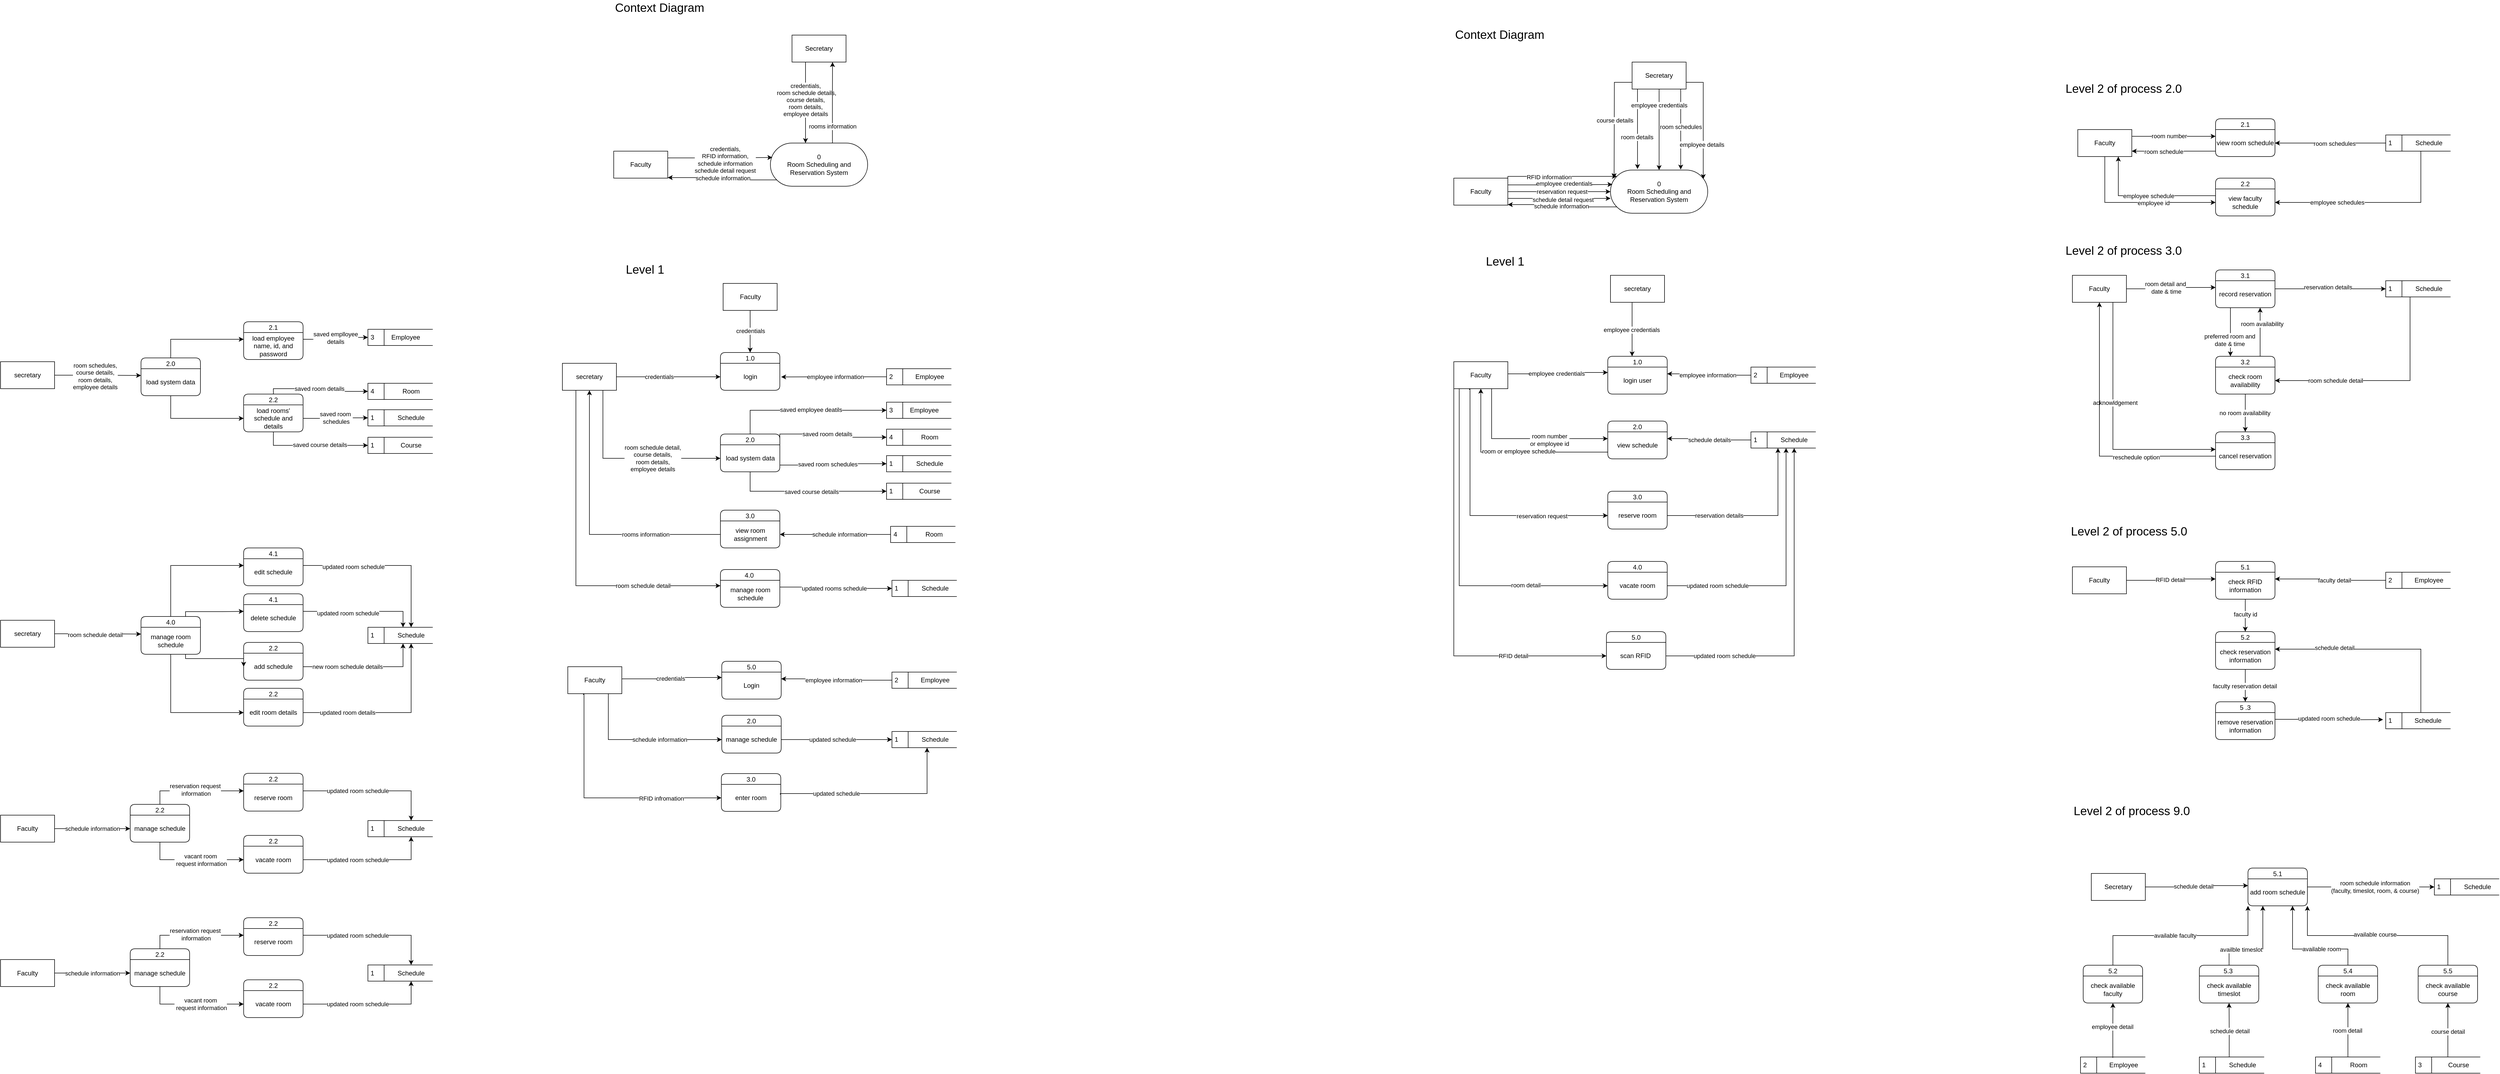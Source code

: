 <mxfile version="22.1.7" type="github">
  <diagram name="Page-1" id="ZSxHzyD2I87OIuJ_c9HW">
    <mxGraphModel dx="5164" dy="2042" grid="1" gridSize="10" guides="1" tooltips="1" connect="1" arrows="1" fold="1" page="1" pageScale="1" pageWidth="850" pageHeight="1100" math="0" shadow="0">
      <root>
        <mxCell id="0" />
        <mxCell id="1" parent="0" />
        <mxCell id="xQGyqwbRE91OUpETnVlU-1" value="0&lt;br&gt;Room Scheduling and Reservation System" style="html=1;dashed=0;whiteSpace=wrap;shape=mxgraph.dfd.start;" parent="1" vertex="1">
          <mxGeometry x="340" y="155" width="180" height="80" as="geometry" />
        </mxCell>
        <mxCell id="xQGyqwbRE91OUpETnVlU-9" value="Faculty" style="html=1;dashed=0;whiteSpace=wrap;" parent="1" vertex="1">
          <mxGeometry x="50" y="170" width="100" height="50" as="geometry" />
        </mxCell>
        <mxCell id="xQGyqwbRE91OUpETnVlU-10" value="Secretary" style="html=1;dashed=0;whiteSpace=wrap;" parent="1" vertex="1">
          <mxGeometry x="380" y="-45" width="100" height="50" as="geometry" />
        </mxCell>
        <mxCell id="xQGyqwbRE91OUpETnVlU-12" style="edgeStyle=orthogonalEdgeStyle;rounded=0;orthogonalLoop=1;jettySize=auto;html=1;exitX=1;exitY=0.5;exitDx=0;exitDy=0;entryX=0;entryY=0.5;entryDx=0;entryDy=0;entryPerimeter=0;" parent="1" source="xQGyqwbRE91OUpETnVlU-9" target="xQGyqwbRE91OUpETnVlU-1" edge="1">
          <mxGeometry relative="1" as="geometry" />
        </mxCell>
        <mxCell id="xQGyqwbRE91OUpETnVlU-13" value="reservation request" style="edgeLabel;html=1;align=center;verticalAlign=middle;resizable=0;points=[];" parent="xQGyqwbRE91OUpETnVlU-12" vertex="1" connectable="0">
          <mxGeometry x="0.157" y="-1" relative="1" as="geometry">
            <mxPoint x="-10" y="-1" as="offset" />
          </mxGeometry>
        </mxCell>
        <mxCell id="xQGyqwbRE91OUpETnVlU-14" style="edgeStyle=orthogonalEdgeStyle;rounded=0;orthogonalLoop=1;jettySize=auto;html=1;exitX=1;exitY=0.25;exitDx=0;exitDy=0;entryX=0.02;entryY=0.334;entryDx=0;entryDy=0;entryPerimeter=0;" parent="1" source="xQGyqwbRE91OUpETnVlU-9" target="xQGyqwbRE91OUpETnVlU-1" edge="1">
          <mxGeometry relative="1" as="geometry" />
        </mxCell>
        <mxCell id="xQGyqwbRE91OUpETnVlU-15" value="employee credentials" style="edgeLabel;html=1;align=center;verticalAlign=middle;resizable=0;points=[];" parent="xQGyqwbRE91OUpETnVlU-14" vertex="1" connectable="0">
          <mxGeometry x="0.077" y="2" relative="1" as="geometry">
            <mxPoint as="offset" />
          </mxGeometry>
        </mxCell>
        <mxCell id="xQGyqwbRE91OUpETnVlU-18" style="edgeStyle=orthogonalEdgeStyle;rounded=0;orthogonalLoop=1;jettySize=auto;html=1;exitX=1;exitY=0.75;exitDx=0;exitDy=0;entryX=0.001;entryY=0.657;entryDx=0;entryDy=0;entryPerimeter=0;" parent="1" source="xQGyqwbRE91OUpETnVlU-9" target="xQGyqwbRE91OUpETnVlU-1" edge="1">
          <mxGeometry relative="1" as="geometry" />
        </mxCell>
        <mxCell id="xQGyqwbRE91OUpETnVlU-21" value="schedule detail request" style="edgeLabel;html=1;align=center;verticalAlign=middle;resizable=0;points=[];" parent="xQGyqwbRE91OUpETnVlU-18" vertex="1" connectable="0">
          <mxGeometry x="0.065" y="-2" relative="1" as="geometry">
            <mxPoint as="offset" />
          </mxGeometry>
        </mxCell>
        <mxCell id="xQGyqwbRE91OUpETnVlU-24" style="edgeStyle=orthogonalEdgeStyle;rounded=0;orthogonalLoop=1;jettySize=auto;html=1;exitX=0;exitY=0;exitDx=11.72;exitDy=68.28;exitPerimeter=0;" parent="1" source="xQGyqwbRE91OUpETnVlU-1" edge="1">
          <mxGeometry relative="1" as="geometry">
            <mxPoint x="150" y="219" as="targetPoint" />
            <Array as="points">
              <mxPoint x="250" y="223" />
              <mxPoint x="250" y="219" />
            </Array>
          </mxGeometry>
        </mxCell>
        <mxCell id="xQGyqwbRE91OUpETnVlU-26" value="schedule information" style="edgeLabel;html=1;align=center;verticalAlign=middle;resizable=0;points=[];" parent="xQGyqwbRE91OUpETnVlU-24" vertex="1" connectable="0">
          <mxGeometry x="0.037" y="3" relative="1" as="geometry">
            <mxPoint as="offset" />
          </mxGeometry>
        </mxCell>
        <mxCell id="xQGyqwbRE91OUpETnVlU-27" style="edgeStyle=orthogonalEdgeStyle;rounded=0;orthogonalLoop=1;jettySize=auto;html=1;" parent="1" edge="1">
          <mxGeometry relative="1" as="geometry">
            <mxPoint x="470" y="5" as="sourcePoint" />
            <mxPoint x="470" y="154" as="targetPoint" />
            <Array as="points">
              <mxPoint x="470" y="154" />
            </Array>
          </mxGeometry>
        </mxCell>
        <mxCell id="xQGyqwbRE91OUpETnVlU-30" value="room schedules" style="edgeLabel;html=1;align=center;verticalAlign=middle;resizable=0;points=[];" parent="xQGyqwbRE91OUpETnVlU-27" vertex="1" connectable="0">
          <mxGeometry x="0.018" relative="1" as="geometry">
            <mxPoint y="-6" as="offset" />
          </mxGeometry>
        </mxCell>
        <mxCell id="xQGyqwbRE91OUpETnVlU-36" style="edgeStyle=orthogonalEdgeStyle;rounded=0;orthogonalLoop=1;jettySize=auto;html=1;exitX=1;exitY=1;exitDx=0;exitDy=0;entryX=0;entryY=0.75;entryDx=0;entryDy=0;" parent="1" edge="1">
          <mxGeometry relative="1" as="geometry">
            <mxPoint x="150" y="532.5" as="sourcePoint" />
            <mxPoint x="335" y="530" as="targetPoint" />
            <Array as="points">
              <mxPoint x="243" y="532.5" />
              <mxPoint x="243" y="530.5" />
            </Array>
          </mxGeometry>
        </mxCell>
        <mxCell id="xQGyqwbRE91OUpETnVlU-37" value="employee credentials" style="edgeLabel;html=1;align=center;verticalAlign=middle;resizable=0;points=[];" parent="xQGyqwbRE91OUpETnVlU-36" vertex="1" connectable="0">
          <mxGeometry x="-0.038" y="1" relative="1" as="geometry">
            <mxPoint as="offset" />
          </mxGeometry>
        </mxCell>
        <mxCell id="xQGyqwbRE91OUpETnVlU-55" style="edgeStyle=orthogonalEdgeStyle;rounded=0;orthogonalLoop=1;jettySize=auto;html=1;exitX=0.7;exitY=0.982;exitDx=0;exitDy=0;entryX=0;entryY=0.25;entryDx=0;entryDy=0;exitPerimeter=0;" parent="1" source="xQGyqwbRE91OUpETnVlU-31" target="xQGyqwbRE91OUpETnVlU-50" edge="1">
          <mxGeometry relative="1" as="geometry">
            <Array as="points">
              <mxPoint x="120" y="652" />
            </Array>
          </mxGeometry>
        </mxCell>
        <mxCell id="xQGyqwbRE91OUpETnVlU-56" value="room number&lt;br&gt;or employee id" style="edgeLabel;html=1;align=center;verticalAlign=middle;resizable=0;points=[];" parent="xQGyqwbRE91OUpETnVlU-55" vertex="1" connectable="0">
          <mxGeometry x="0.162" relative="1" as="geometry">
            <mxPoint x="21" y="2" as="offset" />
          </mxGeometry>
        </mxCell>
        <mxCell id="xQGyqwbRE91OUpETnVlU-67" style="edgeStyle=orthogonalEdgeStyle;rounded=0;orthogonalLoop=1;jettySize=auto;html=1;exitX=0.29;exitY=1.04;exitDx=0;exitDy=0;exitPerimeter=0;" parent="1" source="xQGyqwbRE91OUpETnVlU-31" target="xQGyqwbRE91OUpETnVlU-64" edge="1">
          <mxGeometry relative="1" as="geometry">
            <Array as="points">
              <mxPoint x="79" y="560" />
              <mxPoint x="80" y="765" />
            </Array>
          </mxGeometry>
        </mxCell>
        <mxCell id="06z1c9G6Tvmy0coM1B6O-3" value="reservation request" style="edgeLabel;html=1;align=center;verticalAlign=middle;resizable=0;points=[];" parent="xQGyqwbRE91OUpETnVlU-67" vertex="1" connectable="0">
          <mxGeometry x="0.504" y="-1" relative="1" as="geometry">
            <mxPoint as="offset" />
          </mxGeometry>
        </mxCell>
        <mxCell id="06z1c9G6Tvmy0coM1B6O-6" style="edgeStyle=orthogonalEdgeStyle;rounded=0;orthogonalLoop=1;jettySize=auto;html=1;exitX=0.5;exitY=1;exitDx=0;exitDy=0;" parent="1" source="xQGyqwbRE91OUpETnVlU-31" target="06z1c9G6Tvmy0coM1B6O-2" edge="1">
          <mxGeometry relative="1" as="geometry">
            <Array as="points">
              <mxPoint x="60" y="560" />
              <mxPoint x="60" y="925" />
            </Array>
          </mxGeometry>
        </mxCell>
        <mxCell id="06z1c9G6Tvmy0coM1B6O-7" value="room detail" style="edgeLabel;html=1;align=center;verticalAlign=middle;resizable=0;points=[];" parent="06z1c9G6Tvmy0coM1B6O-6" vertex="1" connectable="0">
          <mxGeometry x="0.553" y="1" relative="1" as="geometry">
            <mxPoint as="offset" />
          </mxGeometry>
        </mxCell>
        <mxCell id="BkH_cVfhh0AyO2GWpE25-44" style="edgeStyle=orthogonalEdgeStyle;rounded=0;orthogonalLoop=1;jettySize=auto;html=1;exitX=0;exitY=1;exitDx=0;exitDy=0;entryX=0;entryY=0.5;entryDx=0;entryDy=0;" parent="1" source="xQGyqwbRE91OUpETnVlU-31" target="BkH_cVfhh0AyO2GWpE25-43" edge="1">
          <mxGeometry relative="1" as="geometry" />
        </mxCell>
        <mxCell id="BkH_cVfhh0AyO2GWpE25-45" value="RFID detail" style="edgeLabel;html=1;align=center;verticalAlign=middle;resizable=0;points=[];" parent="BkH_cVfhh0AyO2GWpE25-44" vertex="1" connectable="0">
          <mxGeometry x="0.526" y="-4" relative="1" as="geometry">
            <mxPoint x="12" y="-4" as="offset" />
          </mxGeometry>
        </mxCell>
        <mxCell id="xQGyqwbRE91OUpETnVlU-31" value="Faculty" style="html=1;dashed=0;whiteSpace=wrap;" parent="1" vertex="1">
          <mxGeometry x="50" y="510" width="100" height="50" as="geometry" />
        </mxCell>
        <mxCell id="xQGyqwbRE91OUpETnVlU-32" value="1.0" style="swimlane;fontStyle=0;childLayout=stackLayout;horizontal=1;startSize=20;fillColor=#ffffff;horizontalStack=0;resizeParent=1;resizeParentMax=0;resizeLast=0;collapsible=0;marginBottom=0;swimlaneFillColor=#ffffff;rounded=1;shadow=0;glass=0;swimlaneLine=1;" parent="1" vertex="1">
          <mxGeometry x="335" y="500" width="110" height="70" as="geometry" />
        </mxCell>
        <mxCell id="xQGyqwbRE91OUpETnVlU-33" value="login user" style="text;strokeColor=none;align=center;fillColor=none;html=1;verticalAlign=middle;whiteSpace=wrap;rounded=0;" parent="xQGyqwbRE91OUpETnVlU-32" vertex="1">
          <mxGeometry y="20" width="110" height="50" as="geometry" />
        </mxCell>
        <mxCell id="xQGyqwbRE91OUpETnVlU-34" value="secretary" style="html=1;dashed=0;whiteSpace=wrap;" parent="1" vertex="1">
          <mxGeometry x="340" y="350" width="100" height="50" as="geometry" />
        </mxCell>
        <mxCell id="xQGyqwbRE91OUpETnVlU-38" style="edgeStyle=orthogonalEdgeStyle;rounded=0;orthogonalLoop=1;jettySize=auto;html=1;" parent="1" edge="1">
          <mxGeometry relative="1" as="geometry">
            <mxPoint x="380" y="400" as="sourcePoint" />
            <mxPoint x="380" y="500" as="targetPoint" />
            <Array as="points">
              <mxPoint x="380" y="400" />
              <mxPoint x="380" y="502" />
            </Array>
          </mxGeometry>
        </mxCell>
        <mxCell id="xQGyqwbRE91OUpETnVlU-39" value="employee credentials" style="edgeLabel;html=1;align=center;verticalAlign=middle;resizable=0;points=[];" parent="xQGyqwbRE91OUpETnVlU-38" vertex="1" connectable="0">
          <mxGeometry x="0.007" y="-1" relative="1" as="geometry">
            <mxPoint as="offset" />
          </mxGeometry>
        </mxCell>
        <mxCell id="xQGyqwbRE91OUpETnVlU-59" style="edgeStyle=orthogonalEdgeStyle;rounded=0;orthogonalLoop=1;jettySize=auto;html=1;exitX=0;exitY=0.5;exitDx=0;exitDy=0;entryX=1;entryY=0.25;entryDx=0;entryDy=0;" parent="1" source="xQGyqwbRE91OUpETnVlU-40" target="xQGyqwbRE91OUpETnVlU-33" edge="1">
          <mxGeometry relative="1" as="geometry" />
        </mxCell>
        <mxCell id="xQGyqwbRE91OUpETnVlU-60" value="employee information" style="edgeLabel;html=1;align=center;verticalAlign=middle;resizable=0;points=[];" parent="xQGyqwbRE91OUpETnVlU-59" vertex="1" connectable="0">
          <mxGeometry x="0.148" y="2" relative="1" as="geometry">
            <mxPoint x="8" as="offset" />
          </mxGeometry>
        </mxCell>
        <mxCell id="xQGyqwbRE91OUpETnVlU-40" value="2" style="html=1;dashed=0;whiteSpace=wrap;shape=mxgraph.dfd.dataStoreID;align=left;spacingLeft=3;points=[[0,0],[0.5,0],[1,0],[0,0.5],[1,0.5],[0,1],[0.5,1],[1,1]];" parent="1" vertex="1">
          <mxGeometry x="600" y="520" width="120" height="30" as="geometry" />
        </mxCell>
        <mxCell id="xQGyqwbRE91OUpETnVlU-41" value="Employee" style="text;strokeColor=none;align=center;fillColor=none;html=1;verticalAlign=middle;whiteSpace=wrap;rounded=0;" parent="1" vertex="1">
          <mxGeometry x="650" y="520" width="60" height="30" as="geometry" />
        </mxCell>
        <mxCell id="xQGyqwbRE91OUpETnVlU-49" value="2.0" style="swimlane;fontStyle=0;childLayout=stackLayout;horizontal=1;startSize=20;fillColor=#ffffff;horizontalStack=0;resizeParent=1;resizeParentMax=0;resizeLast=0;collapsible=0;marginBottom=0;swimlaneFillColor=#ffffff;rounded=1;shadow=0;glass=0;swimlaneLine=1;" parent="1" vertex="1">
          <mxGeometry x="335" y="620" width="110" height="70" as="geometry" />
        </mxCell>
        <mxCell id="xQGyqwbRE91OUpETnVlU-50" value="view schedule" style="text;strokeColor=none;align=center;fillColor=none;html=1;verticalAlign=middle;whiteSpace=wrap;rounded=0;" parent="xQGyqwbRE91OUpETnVlU-49" vertex="1">
          <mxGeometry y="20" width="110" height="50" as="geometry" />
        </mxCell>
        <mxCell id="xQGyqwbRE91OUpETnVlU-61" style="edgeStyle=orthogonalEdgeStyle;rounded=0;orthogonalLoop=1;jettySize=auto;html=1;exitX=0;exitY=0.5;exitDx=0;exitDy=0;entryX=1;entryY=0.25;entryDx=0;entryDy=0;" parent="1" source="xQGyqwbRE91OUpETnVlU-57" target="xQGyqwbRE91OUpETnVlU-50" edge="1">
          <mxGeometry relative="1" as="geometry" />
        </mxCell>
        <mxCell id="xQGyqwbRE91OUpETnVlU-62" value="schedule details" style="edgeLabel;html=1;align=center;verticalAlign=middle;resizable=0;points=[];" parent="xQGyqwbRE91OUpETnVlU-61" vertex="1" connectable="0">
          <mxGeometry x="-0.013" relative="1" as="geometry">
            <mxPoint as="offset" />
          </mxGeometry>
        </mxCell>
        <mxCell id="xQGyqwbRE91OUpETnVlU-57" value="1" style="html=1;dashed=0;whiteSpace=wrap;shape=mxgraph.dfd.dataStoreID;align=left;spacingLeft=3;points=[[0,0],[0.5,0],[1,0],[0,0.5],[1,0.5],[0,1],[0.5,1],[1,1]];" parent="1" vertex="1">
          <mxGeometry x="600" y="640" width="120" height="30" as="geometry" />
        </mxCell>
        <mxCell id="xQGyqwbRE91OUpETnVlU-58" value="Schedule" style="text;strokeColor=none;align=center;fillColor=none;html=1;verticalAlign=middle;whiteSpace=wrap;rounded=0;" parent="1" vertex="1">
          <mxGeometry x="650" y="640" width="60" height="30" as="geometry" />
        </mxCell>
        <mxCell id="xQGyqwbRE91OUpETnVlU-63" value="3.0" style="swimlane;fontStyle=0;childLayout=stackLayout;horizontal=1;startSize=20;fillColor=#ffffff;horizontalStack=0;resizeParent=1;resizeParentMax=0;resizeLast=0;collapsible=0;marginBottom=0;swimlaneFillColor=#ffffff;rounded=1;shadow=0;glass=0;swimlaneLine=1;" parent="1" vertex="1">
          <mxGeometry x="335" y="750" width="110" height="70" as="geometry" />
        </mxCell>
        <mxCell id="xQGyqwbRE91OUpETnVlU-64" value="reserve room" style="text;strokeColor=none;align=center;fillColor=none;html=1;verticalAlign=middle;whiteSpace=wrap;rounded=0;" parent="xQGyqwbRE91OUpETnVlU-63" vertex="1">
          <mxGeometry y="20" width="110" height="50" as="geometry" />
        </mxCell>
        <mxCell id="06z1c9G6Tvmy0coM1B6O-1" value="4.0" style="swimlane;fontStyle=0;childLayout=stackLayout;horizontal=1;startSize=20;fillColor=#ffffff;horizontalStack=0;resizeParent=1;resizeParentMax=0;resizeLast=0;collapsible=0;marginBottom=0;swimlaneFillColor=#ffffff;rounded=1;shadow=0;glass=0;swimlaneLine=1;" parent="1" vertex="1">
          <mxGeometry x="335" y="880" width="110" height="70" as="geometry" />
        </mxCell>
        <mxCell id="06z1c9G6Tvmy0coM1B6O-2" value="vacate room" style="text;strokeColor=none;align=center;fillColor=none;html=1;verticalAlign=middle;whiteSpace=wrap;rounded=0;" parent="06z1c9G6Tvmy0coM1B6O-1" vertex="1">
          <mxGeometry y="20" width="110" height="50" as="geometry" />
        </mxCell>
        <mxCell id="06z1c9G6Tvmy0coM1B6O-4" style="edgeStyle=orthogonalEdgeStyle;rounded=0;orthogonalLoop=1;jettySize=auto;html=1;exitX=1;exitY=0.5;exitDx=0;exitDy=0;" parent="1" source="xQGyqwbRE91OUpETnVlU-64" edge="1">
          <mxGeometry relative="1" as="geometry">
            <mxPoint x="455" y="905" as="sourcePoint" />
            <mxPoint x="650" y="670" as="targetPoint" />
            <Array as="points">
              <mxPoint x="650" y="795" />
            </Array>
          </mxGeometry>
        </mxCell>
        <mxCell id="06z1c9G6Tvmy0coM1B6O-5" value="reservation details" style="edgeLabel;html=1;align=center;verticalAlign=middle;resizable=0;points=[];" parent="06z1c9G6Tvmy0coM1B6O-4" vertex="1" connectable="0">
          <mxGeometry x="-0.363" y="3" relative="1" as="geometry">
            <mxPoint x="-9" y="3" as="offset" />
          </mxGeometry>
        </mxCell>
        <mxCell id="06z1c9G6Tvmy0coM1B6O-8" style="edgeStyle=orthogonalEdgeStyle;rounded=0;orthogonalLoop=1;jettySize=auto;html=1;exitX=1;exitY=0.5;exitDx=0;exitDy=0;entryX=0.25;entryY=1;entryDx=0;entryDy=0;" parent="1" source="06z1c9G6Tvmy0coM1B6O-2" target="xQGyqwbRE91OUpETnVlU-58" edge="1">
          <mxGeometry relative="1" as="geometry" />
        </mxCell>
        <mxCell id="06z1c9G6Tvmy0coM1B6O-9" value="updated room schedule" style="edgeLabel;html=1;align=center;verticalAlign=middle;resizable=0;points=[];" parent="06z1c9G6Tvmy0coM1B6O-8" vertex="1" connectable="0">
          <mxGeometry x="-0.61" relative="1" as="geometry">
            <mxPoint as="offset" />
          </mxGeometry>
        </mxCell>
        <mxCell id="06z1c9G6Tvmy0coM1B6O-63" style="edgeStyle=orthogonalEdgeStyle;rounded=0;orthogonalLoop=1;jettySize=auto;html=1;exitX=1;exitY=0.25;exitDx=0;exitDy=0;entryX=0;entryY=0.25;entryDx=0;entryDy=0;" parent="1" source="06z1c9G6Tvmy0coM1B6O-56" target="06z1c9G6Tvmy0coM1B6O-60" edge="1">
          <mxGeometry relative="1" as="geometry" />
        </mxCell>
        <mxCell id="06z1c9G6Tvmy0coM1B6O-64" value="room number" style="edgeLabel;html=1;align=center;verticalAlign=middle;resizable=0;points=[];" parent="06z1c9G6Tvmy0coM1B6O-63" vertex="1" connectable="0">
          <mxGeometry x="-0.103" y="1" relative="1" as="geometry">
            <mxPoint x="-1" as="offset" />
          </mxGeometry>
        </mxCell>
        <mxCell id="06z1c9G6Tvmy0coM1B6O-67" style="edgeStyle=orthogonalEdgeStyle;rounded=0;orthogonalLoop=1;jettySize=auto;html=1;exitX=0.5;exitY=1;exitDx=0;exitDy=0;entryX=0;entryY=0.5;entryDx=0;entryDy=0;" parent="1" source="06z1c9G6Tvmy0coM1B6O-56" target="06z1c9G6Tvmy0coM1B6O-62" edge="1">
          <mxGeometry relative="1" as="geometry" />
        </mxCell>
        <mxCell id="06z1c9G6Tvmy0coM1B6O-68" value="employee id" style="edgeLabel;html=1;align=center;verticalAlign=middle;resizable=0;points=[];" parent="06z1c9G6Tvmy0coM1B6O-67" vertex="1" connectable="0">
          <mxGeometry x="0.206" y="-1" relative="1" as="geometry">
            <mxPoint as="offset" />
          </mxGeometry>
        </mxCell>
        <mxCell id="06z1c9G6Tvmy0coM1B6O-56" value="Faculty" style="html=1;dashed=0;whiteSpace=wrap;" parent="1" vertex="1">
          <mxGeometry x="1205" y="80" width="100" height="50" as="geometry" />
        </mxCell>
        <mxCell id="06z1c9G6Tvmy0coM1B6O-65" style="edgeStyle=orthogonalEdgeStyle;rounded=0;orthogonalLoop=1;jettySize=auto;html=1;exitX=0;exitY=0.5;exitDx=0;exitDy=0;entryX=1;entryY=0.5;entryDx=0;entryDy=0;" parent="1" source="06z1c9G6Tvmy0coM1B6O-57" target="06z1c9G6Tvmy0coM1B6O-60" edge="1">
          <mxGeometry relative="1" as="geometry" />
        </mxCell>
        <mxCell id="06z1c9G6Tvmy0coM1B6O-66" value="room schedules" style="edgeLabel;html=1;align=center;verticalAlign=middle;resizable=0;points=[];" parent="06z1c9G6Tvmy0coM1B6O-65" vertex="1" connectable="0">
          <mxGeometry x="-0.069" y="1" relative="1" as="geometry">
            <mxPoint as="offset" />
          </mxGeometry>
        </mxCell>
        <mxCell id="06z1c9G6Tvmy0coM1B6O-57" value="1&amp;nbsp;" style="html=1;dashed=0;whiteSpace=wrap;shape=mxgraph.dfd.dataStoreID;align=left;spacingLeft=3;points=[[0,0],[0.5,0],[1,0],[0,0.5],[1,0.5],[0,1],[0.5,1],[1,1]];" parent="1" vertex="1">
          <mxGeometry x="1775" y="90" width="120" height="30" as="geometry" />
        </mxCell>
        <mxCell id="06z1c9G6Tvmy0coM1B6O-69" style="edgeStyle=orthogonalEdgeStyle;rounded=0;orthogonalLoop=1;jettySize=auto;html=1;exitX=0.25;exitY=1;exitDx=0;exitDy=0;entryX=1;entryY=0.5;entryDx=0;entryDy=0;" parent="1" source="06z1c9G6Tvmy0coM1B6O-58" target="06z1c9G6Tvmy0coM1B6O-62" edge="1">
          <mxGeometry relative="1" as="geometry" />
        </mxCell>
        <mxCell id="06z1c9G6Tvmy0coM1B6O-70" value="employee schedules" style="edgeLabel;html=1;align=center;verticalAlign=middle;resizable=0;points=[];" parent="06z1c9G6Tvmy0coM1B6O-69" vertex="1" connectable="0">
          <mxGeometry x="0.573" relative="1" as="geometry">
            <mxPoint x="37" as="offset" />
          </mxGeometry>
        </mxCell>
        <mxCell id="06z1c9G6Tvmy0coM1B6O-58" value="Schedule" style="text;strokeColor=none;align=center;fillColor=none;html=1;verticalAlign=middle;whiteSpace=wrap;rounded=0;" parent="1" vertex="1">
          <mxGeometry x="1825" y="90" width="60" height="30" as="geometry" />
        </mxCell>
        <mxCell id="06z1c9G6Tvmy0coM1B6O-59" value="2.1" style="swimlane;fontStyle=0;childLayout=stackLayout;horizontal=1;startSize=20;fillColor=#ffffff;horizontalStack=0;resizeParent=1;resizeParentMax=0;resizeLast=0;collapsible=0;marginBottom=0;swimlaneFillColor=#ffffff;rounded=1;shadow=0;glass=0;swimlaneLine=1;" parent="1" vertex="1">
          <mxGeometry x="1460" y="60" width="110" height="70" as="geometry" />
        </mxCell>
        <mxCell id="06z1c9G6Tvmy0coM1B6O-60" value="view room schedule" style="text;strokeColor=none;align=center;fillColor=none;html=1;verticalAlign=middle;whiteSpace=wrap;rounded=0;" parent="06z1c9G6Tvmy0coM1B6O-59" vertex="1">
          <mxGeometry y="20" width="110" height="50" as="geometry" />
        </mxCell>
        <mxCell id="06z1c9G6Tvmy0coM1B6O-61" value="2.2" style="swimlane;fontStyle=0;childLayout=stackLayout;horizontal=1;startSize=20;fillColor=#ffffff;horizontalStack=0;resizeParent=1;resizeParentMax=0;resizeLast=0;collapsible=0;marginBottom=0;swimlaneFillColor=#ffffff;rounded=1;shadow=0;glass=0;swimlaneLine=1;" parent="1" vertex="1">
          <mxGeometry x="1460" y="170" width="110" height="70" as="geometry" />
        </mxCell>
        <mxCell id="06z1c9G6Tvmy0coM1B6O-62" value="view faculty schedule" style="text;strokeColor=none;align=center;fillColor=none;html=1;verticalAlign=middle;whiteSpace=wrap;rounded=0;" parent="06z1c9G6Tvmy0coM1B6O-61" vertex="1">
          <mxGeometry y="20" width="110" height="50" as="geometry" />
        </mxCell>
        <mxCell id="1Rvh8kdgMvsXk_3jxCog-41" style="edgeStyle=orthogonalEdgeStyle;rounded=0;orthogonalLoop=1;jettySize=auto;html=1;exitX=1;exitY=0.5;exitDx=0;exitDy=0;entryX=0;entryY=0.25;entryDx=0;entryDy=0;" parent="1" source="06z1c9G6Tvmy0coM1B6O-73" target="06z1c9G6Tvmy0coM1B6O-75" edge="1">
          <mxGeometry relative="1" as="geometry" />
        </mxCell>
        <mxCell id="1Rvh8kdgMvsXk_3jxCog-44" value="schedule&amp;nbsp;detail" style="edgeLabel;html=1;align=center;verticalAlign=middle;resizable=0;points=[];" parent="1Rvh8kdgMvsXk_3jxCog-41" vertex="1" connectable="0">
          <mxGeometry x="-0.076" y="1" relative="1" as="geometry">
            <mxPoint as="offset" />
          </mxGeometry>
        </mxCell>
        <mxCell id="06z1c9G6Tvmy0coM1B6O-73" value="Secretary" style="html=1;dashed=0;whiteSpace=wrap;" parent="1" vertex="1">
          <mxGeometry x="1230" y="1458" width="100" height="50" as="geometry" />
        </mxCell>
        <mxCell id="06z1c9G6Tvmy0coM1B6O-74" value="5.1" style="swimlane;fontStyle=0;childLayout=stackLayout;horizontal=1;startSize=20;fillColor=#ffffff;horizontalStack=0;resizeParent=1;resizeParentMax=0;resizeLast=0;collapsible=0;marginBottom=0;swimlaneFillColor=#ffffff;rounded=1;shadow=0;glass=0;swimlaneLine=1;" parent="1" vertex="1">
          <mxGeometry x="1520" y="1448" width="110" height="70" as="geometry" />
        </mxCell>
        <mxCell id="06z1c9G6Tvmy0coM1B6O-75" value="add room schedule" style="text;strokeColor=none;align=center;fillColor=none;html=1;verticalAlign=middle;whiteSpace=wrap;rounded=0;" parent="06z1c9G6Tvmy0coM1B6O-74" vertex="1">
          <mxGeometry y="20" width="110" height="50" as="geometry" />
        </mxCell>
        <mxCell id="06z1c9G6Tvmy0coM1B6O-78" value="2" style="html=1;dashed=0;whiteSpace=wrap;shape=mxgraph.dfd.dataStoreID;align=left;spacingLeft=3;points=[[0,0],[0.5,0],[1,0],[0,0.5],[1,0.5],[0,1],[0.5,1],[1,1]];" parent="1" vertex="1">
          <mxGeometry x="1210" y="1798" width="120" height="30" as="geometry" />
        </mxCell>
        <mxCell id="BkH_cVfhh0AyO2GWpE25-16" style="edgeStyle=orthogonalEdgeStyle;rounded=0;orthogonalLoop=1;jettySize=auto;html=1;exitX=0.164;exitY=0.056;exitDx=0;exitDy=0;entryX=0.5;entryY=1;entryDx=0;entryDy=0;exitPerimeter=0;" parent="1" source="06z1c9G6Tvmy0coM1B6O-79" target="BkH_cVfhh0AyO2GWpE25-10" edge="1">
          <mxGeometry relative="1" as="geometry">
            <Array as="points" />
          </mxGeometry>
        </mxCell>
        <mxCell id="BkH_cVfhh0AyO2GWpE25-18" value="employee detail" style="edgeLabel;html=1;align=center;verticalAlign=middle;resizable=0;points=[];" parent="BkH_cVfhh0AyO2GWpE25-16" vertex="1" connectable="0">
          <mxGeometry x="0.145" y="1" relative="1" as="geometry">
            <mxPoint as="offset" />
          </mxGeometry>
        </mxCell>
        <mxCell id="06z1c9G6Tvmy0coM1B6O-79" value="Employee" style="text;strokeColor=none;align=center;fillColor=none;html=1;verticalAlign=middle;whiteSpace=wrap;rounded=0;" parent="1" vertex="1">
          <mxGeometry x="1260" y="1798" width="60" height="30" as="geometry" />
        </mxCell>
        <mxCell id="06z1c9G6Tvmy0coM1B6O-80" value="3" style="html=1;dashed=0;whiteSpace=wrap;shape=mxgraph.dfd.dataStoreID;align=left;spacingLeft=3;points=[[0,0],[0.5,0],[1,0],[0,0.5],[1,0.5],[0,1],[0.5,1],[1,1]];" parent="1" vertex="1">
          <mxGeometry x="1830" y="1798" width="120" height="30" as="geometry" />
        </mxCell>
        <mxCell id="BkH_cVfhh0AyO2GWpE25-23" style="edgeStyle=orthogonalEdgeStyle;rounded=0;orthogonalLoop=1;jettySize=auto;html=1;exitX=0.25;exitY=0;exitDx=0;exitDy=0;entryX=0.5;entryY=1;entryDx=0;entryDy=0;" parent="1" source="06z1c9G6Tvmy0coM1B6O-81" target="BkH_cVfhh0AyO2GWpE25-14" edge="1">
          <mxGeometry relative="1" as="geometry">
            <Array as="points">
              <mxPoint x="1890" y="1798" />
            </Array>
          </mxGeometry>
        </mxCell>
        <mxCell id="BkH_cVfhh0AyO2GWpE25-24" value="course detail" style="edgeLabel;html=1;align=center;verticalAlign=middle;resizable=0;points=[];" parent="BkH_cVfhh0AyO2GWpE25-23" vertex="1" connectable="0">
          <mxGeometry x="-0.006" relative="1" as="geometry">
            <mxPoint as="offset" />
          </mxGeometry>
        </mxCell>
        <mxCell id="06z1c9G6Tvmy0coM1B6O-81" value="Course" style="text;strokeColor=none;align=center;fillColor=none;html=1;verticalAlign=middle;whiteSpace=wrap;rounded=0;" parent="1" vertex="1">
          <mxGeometry x="1880" y="1798" width="60" height="30" as="geometry" />
        </mxCell>
        <mxCell id="06z1c9G6Tvmy0coM1B6O-82" value="1" style="html=1;dashed=0;whiteSpace=wrap;shape=mxgraph.dfd.dataStoreID;align=left;spacingLeft=3;points=[[0,0],[0.5,0],[1,0],[0,0.5],[1,0.5],[0,1],[0.5,1],[1,1]];" parent="1" vertex="1">
          <mxGeometry x="1865" y="1468" width="120" height="30" as="geometry" />
        </mxCell>
        <mxCell id="06z1c9G6Tvmy0coM1B6O-83" value="Schedule" style="text;strokeColor=none;align=center;fillColor=none;html=1;verticalAlign=middle;whiteSpace=wrap;rounded=0;" parent="1" vertex="1">
          <mxGeometry x="1915" y="1468" width="60" height="30" as="geometry" />
        </mxCell>
        <mxCell id="1Rvh8kdgMvsXk_3jxCog-20" style="edgeStyle=orthogonalEdgeStyle;rounded=0;orthogonalLoop=1;jettySize=auto;html=1;exitX=1;exitY=0.5;exitDx=0;exitDy=0;entryX=0;entryY=0.25;entryDx=0;entryDy=0;" parent="1" source="1Rvh8kdgMvsXk_3jxCog-1" target="1Rvh8kdgMvsXk_3jxCog-3" edge="1">
          <mxGeometry relative="1" as="geometry" />
        </mxCell>
        <mxCell id="1Rvh8kdgMvsXk_3jxCog-21" value="room detail and&lt;br&gt;&amp;nbsp;date &amp;amp; time" style="edgeLabel;html=1;align=center;verticalAlign=middle;resizable=0;points=[];" parent="1Rvh8kdgMvsXk_3jxCog-20" vertex="1" connectable="0">
          <mxGeometry x="-0.141" y="2" relative="1" as="geometry">
            <mxPoint as="offset" />
          </mxGeometry>
        </mxCell>
        <mxCell id="1Rvh8kdgMvsXk_3jxCog-32" style="edgeStyle=orthogonalEdgeStyle;rounded=0;orthogonalLoop=1;jettySize=auto;html=1;exitX=0.75;exitY=1;exitDx=0;exitDy=0;entryX=0;entryY=0.25;entryDx=0;entryDy=0;" parent="1" source="1Rvh8kdgMvsXk_3jxCog-1" target="1Rvh8kdgMvsXk_3jxCog-27" edge="1">
          <mxGeometry relative="1" as="geometry" />
        </mxCell>
        <mxCell id="1Rvh8kdgMvsXk_3jxCog-33" value="acknowldgement" style="edgeLabel;html=1;align=center;verticalAlign=middle;resizable=0;points=[];" parent="1Rvh8kdgMvsXk_3jxCog-32" vertex="1" connectable="0">
          <mxGeometry x="-0.196" y="4" relative="1" as="geometry">
            <mxPoint as="offset" />
          </mxGeometry>
        </mxCell>
        <mxCell id="1Rvh8kdgMvsXk_3jxCog-1" value="Faculty" style="html=1;dashed=0;whiteSpace=wrap;" parent="1" vertex="1">
          <mxGeometry x="1195" y="350" width="100" height="50" as="geometry" />
        </mxCell>
        <mxCell id="1Rvh8kdgMvsXk_3jxCog-2" value="3.1" style="swimlane;fontStyle=0;childLayout=stackLayout;horizontal=1;startSize=20;fillColor=#ffffff;horizontalStack=0;resizeParent=1;resizeParentMax=0;resizeLast=0;collapsible=0;marginBottom=0;swimlaneFillColor=#ffffff;rounded=1;shadow=0;glass=0;swimlaneLine=1;" parent="1" vertex="1">
          <mxGeometry x="1460" y="340" width="110" height="70" as="geometry" />
        </mxCell>
        <mxCell id="1Rvh8kdgMvsXk_3jxCog-3" value="record reservation" style="text;strokeColor=none;align=center;fillColor=none;html=1;verticalAlign=middle;whiteSpace=wrap;rounded=0;" parent="1Rvh8kdgMvsXk_3jxCog-2" vertex="1">
          <mxGeometry y="20" width="110" height="50" as="geometry" />
        </mxCell>
        <mxCell id="1Rvh8kdgMvsXk_3jxCog-17" style="edgeStyle=orthogonalEdgeStyle;rounded=0;orthogonalLoop=1;jettySize=auto;html=1;exitX=0.75;exitY=0;exitDx=0;exitDy=0;entryX=0.75;entryY=1;entryDx=0;entryDy=0;" parent="1" source="1Rvh8kdgMvsXk_3jxCog-4" target="1Rvh8kdgMvsXk_3jxCog-3" edge="1">
          <mxGeometry relative="1" as="geometry" />
        </mxCell>
        <mxCell id="1Rvh8kdgMvsXk_3jxCog-18" value="room availability" style="edgeLabel;html=1;align=center;verticalAlign=middle;resizable=0;points=[];" parent="1Rvh8kdgMvsXk_3jxCog-17" vertex="1" connectable="0">
          <mxGeometry x="0.197" y="2" relative="1" as="geometry">
            <mxPoint x="5" y="-6" as="offset" />
          </mxGeometry>
        </mxCell>
        <mxCell id="1Rvh8kdgMvsXk_3jxCog-4" value="3.2" style="swimlane;fontStyle=0;childLayout=stackLayout;horizontal=1;startSize=20;fillColor=#ffffff;horizontalStack=0;resizeParent=1;resizeParentMax=0;resizeLast=0;collapsible=0;marginBottom=0;swimlaneFillColor=#ffffff;rounded=1;shadow=0;glass=0;swimlaneLine=1;" parent="1" vertex="1">
          <mxGeometry x="1460" y="500" width="110" height="70" as="geometry" />
        </mxCell>
        <mxCell id="1Rvh8kdgMvsXk_3jxCog-5" value="check room availability" style="text;strokeColor=none;align=center;fillColor=none;html=1;verticalAlign=middle;whiteSpace=wrap;rounded=0;" parent="1Rvh8kdgMvsXk_3jxCog-4" vertex="1">
          <mxGeometry y="20" width="110" height="50" as="geometry" />
        </mxCell>
        <mxCell id="1Rvh8kdgMvsXk_3jxCog-7" value="1" style="html=1;dashed=0;whiteSpace=wrap;shape=mxgraph.dfd.dataStoreID;align=left;spacingLeft=3;points=[[0,0],[0.5,0],[1,0],[0,0.5],[1,0.5],[0,1],[0.5,1],[1,1]];" parent="1" vertex="1">
          <mxGeometry x="1775" y="360" width="120" height="30" as="geometry" />
        </mxCell>
        <mxCell id="1Rvh8kdgMvsXk_3jxCog-22" style="edgeStyle=orthogonalEdgeStyle;rounded=0;orthogonalLoop=1;jettySize=auto;html=1;exitX=0;exitY=1;exitDx=0;exitDy=0;entryX=1;entryY=0.5;entryDx=0;entryDy=0;" parent="1" source="1Rvh8kdgMvsXk_3jxCog-8" target="1Rvh8kdgMvsXk_3jxCog-5" edge="1">
          <mxGeometry relative="1" as="geometry">
            <Array as="points">
              <mxPoint x="1820" y="390" />
              <mxPoint x="1820" y="545" />
            </Array>
          </mxGeometry>
        </mxCell>
        <mxCell id="1Rvh8kdgMvsXk_3jxCog-23" value="room schedule detail" style="edgeLabel;html=1;align=center;verticalAlign=middle;resizable=0;points=[];" parent="1Rvh8kdgMvsXk_3jxCog-22" vertex="1" connectable="0">
          <mxGeometry x="0.453" relative="1" as="geometry">
            <mxPoint as="offset" />
          </mxGeometry>
        </mxCell>
        <mxCell id="1Rvh8kdgMvsXk_3jxCog-8" value="Schedule" style="text;strokeColor=none;align=center;fillColor=none;html=1;verticalAlign=middle;whiteSpace=wrap;rounded=0;" parent="1" vertex="1">
          <mxGeometry x="1825" y="360" width="60" height="30" as="geometry" />
        </mxCell>
        <mxCell id="1Rvh8kdgMvsXk_3jxCog-11" style="edgeStyle=orthogonalEdgeStyle;rounded=0;orthogonalLoop=1;jettySize=auto;html=1;exitX=1;exitY=0.5;exitDx=0;exitDy=0;" parent="1" source="1Rvh8kdgMvsXk_3jxCog-3" target="1Rvh8kdgMvsXk_3jxCog-7" edge="1">
          <mxGeometry relative="1" as="geometry">
            <Array as="points">
              <mxPoint x="1570" y="375" />
            </Array>
          </mxGeometry>
        </mxCell>
        <mxCell id="1Rvh8kdgMvsXk_3jxCog-12" value="reservation details" style="edgeLabel;html=1;align=center;verticalAlign=middle;resizable=0;points=[];" parent="1Rvh8kdgMvsXk_3jxCog-11" vertex="1" connectable="0">
          <mxGeometry x="0.006" y="3" relative="1" as="geometry">
            <mxPoint as="offset" />
          </mxGeometry>
        </mxCell>
        <mxCell id="1Rvh8kdgMvsXk_3jxCog-15" style="edgeStyle=orthogonalEdgeStyle;rounded=0;orthogonalLoop=1;jettySize=auto;html=1;exitX=0.25;exitY=1;exitDx=0;exitDy=0;entryX=0.25;entryY=0;entryDx=0;entryDy=0;" parent="1" source="1Rvh8kdgMvsXk_3jxCog-3" target="1Rvh8kdgMvsXk_3jxCog-4" edge="1">
          <mxGeometry relative="1" as="geometry" />
        </mxCell>
        <mxCell id="1Rvh8kdgMvsXk_3jxCog-16" value="preferred room and&lt;br&gt;&amp;nbsp;date &amp;amp; time&amp;nbsp;" style="edgeLabel;html=1;align=center;verticalAlign=middle;resizable=0;points=[];" parent="1Rvh8kdgMvsXk_3jxCog-15" vertex="1" connectable="0">
          <mxGeometry x="-0.091" y="-1" relative="1" as="geometry">
            <mxPoint x="-1" y="19" as="offset" />
          </mxGeometry>
        </mxCell>
        <mxCell id="1Rvh8kdgMvsXk_3jxCog-26" value="3.3" style="swimlane;fontStyle=0;childLayout=stackLayout;horizontal=1;startSize=20;fillColor=#ffffff;horizontalStack=0;resizeParent=1;resizeParentMax=0;resizeLast=0;collapsible=0;marginBottom=0;swimlaneFillColor=#ffffff;rounded=1;shadow=0;glass=0;swimlaneLine=1;" parent="1" vertex="1">
          <mxGeometry x="1460" y="640" width="110" height="70" as="geometry" />
        </mxCell>
        <mxCell id="1Rvh8kdgMvsXk_3jxCog-27" value="cancel reservation" style="text;strokeColor=none;align=center;fillColor=none;html=1;verticalAlign=middle;whiteSpace=wrap;rounded=0;" parent="1Rvh8kdgMvsXk_3jxCog-26" vertex="1">
          <mxGeometry y="20" width="110" height="50" as="geometry" />
        </mxCell>
        <mxCell id="1Rvh8kdgMvsXk_3jxCog-28" style="edgeStyle=orthogonalEdgeStyle;rounded=0;orthogonalLoop=1;jettySize=auto;html=1;exitX=0.5;exitY=1;exitDx=0;exitDy=0;entryX=0.5;entryY=0;entryDx=0;entryDy=0;" parent="1" source="1Rvh8kdgMvsXk_3jxCog-5" target="1Rvh8kdgMvsXk_3jxCog-26" edge="1">
          <mxGeometry relative="1" as="geometry" />
        </mxCell>
        <mxCell id="1Rvh8kdgMvsXk_3jxCog-29" value="no room availability" style="edgeLabel;html=1;align=center;verticalAlign=middle;resizable=0;points=[];" parent="1Rvh8kdgMvsXk_3jxCog-28" vertex="1" connectable="0">
          <mxGeometry x="-0.019" y="-1" relative="1" as="geometry">
            <mxPoint as="offset" />
          </mxGeometry>
        </mxCell>
        <mxCell id="1Rvh8kdgMvsXk_3jxCog-30" style="edgeStyle=orthogonalEdgeStyle;rounded=0;orthogonalLoop=1;jettySize=auto;html=1;exitX=0;exitY=0.5;exitDx=0;exitDy=0;entryX=0.5;entryY=1;entryDx=0;entryDy=0;" parent="1" source="1Rvh8kdgMvsXk_3jxCog-27" target="1Rvh8kdgMvsXk_3jxCog-1" edge="1">
          <mxGeometry relative="1" as="geometry" />
        </mxCell>
        <mxCell id="1Rvh8kdgMvsXk_3jxCog-31" value="reschedule option" style="edgeLabel;html=1;align=center;verticalAlign=middle;resizable=0;points=[];" parent="1Rvh8kdgMvsXk_3jxCog-30" vertex="1" connectable="0">
          <mxGeometry x="-0.41" y="2" relative="1" as="geometry">
            <mxPoint as="offset" />
          </mxGeometry>
        </mxCell>
        <mxCell id="1Rvh8kdgMvsXk_3jxCog-35" value="&lt;font style=&quot;font-size: 22px;&quot;&gt;Context Diagram&lt;/font&gt;" style="text;strokeColor=none;align=center;fillColor=none;html=1;verticalAlign=middle;whiteSpace=wrap;rounded=0;" parent="1" vertex="1">
          <mxGeometry x="25" y="-110" width="220" height="30" as="geometry" />
        </mxCell>
        <mxCell id="1Rvh8kdgMvsXk_3jxCog-36" value="&lt;span style=&quot;font-size: 22px;&quot;&gt;Level 1&lt;/span&gt;" style="text;strokeColor=none;align=center;fillColor=none;html=1;verticalAlign=middle;whiteSpace=wrap;rounded=0;" parent="1" vertex="1">
          <mxGeometry x="35" y="310" width="220" height="30" as="geometry" />
        </mxCell>
        <mxCell id="1Rvh8kdgMvsXk_3jxCog-38" value="&lt;span style=&quot;font-size: 22px;&quot;&gt;Level 2 of process 2.0&lt;/span&gt;" style="text;strokeColor=none;align=center;fillColor=none;html=1;verticalAlign=middle;whiteSpace=wrap;rounded=0;" parent="1" vertex="1">
          <mxGeometry x="1180" y="-10" width="220" height="30" as="geometry" />
        </mxCell>
        <mxCell id="1Rvh8kdgMvsXk_3jxCog-39" value="&lt;span style=&quot;font-size: 22px;&quot;&gt;Level 2 of process 3.0&lt;/span&gt;" style="text;strokeColor=none;align=center;fillColor=none;html=1;verticalAlign=middle;whiteSpace=wrap;rounded=0;" parent="1" vertex="1">
          <mxGeometry x="1180" y="290" width="220" height="30" as="geometry" />
        </mxCell>
        <mxCell id="1Rvh8kdgMvsXk_3jxCog-50" value="4" style="html=1;dashed=0;whiteSpace=wrap;shape=mxgraph.dfd.dataStoreID;align=left;spacingLeft=3;points=[[0,0],[0.5,0],[1,0],[0,0.5],[1,0.5],[0,1],[0.5,1],[1,1]];" parent="1" vertex="1">
          <mxGeometry x="1645" y="1798" width="120" height="30" as="geometry" />
        </mxCell>
        <mxCell id="BkH_cVfhh0AyO2GWpE25-21" style="edgeStyle=orthogonalEdgeStyle;rounded=0;orthogonalLoop=1;jettySize=auto;html=1;exitX=0.25;exitY=0;exitDx=0;exitDy=0;entryX=0.5;entryY=1;entryDx=0;entryDy=0;" parent="1" source="1Rvh8kdgMvsXk_3jxCog-51" target="BkH_cVfhh0AyO2GWpE25-12" edge="1">
          <mxGeometry relative="1" as="geometry">
            <Array as="points">
              <mxPoint x="1705" y="1798" />
            </Array>
          </mxGeometry>
        </mxCell>
        <mxCell id="BkH_cVfhh0AyO2GWpE25-22" value="room detail" style="edgeLabel;html=1;align=center;verticalAlign=middle;resizable=0;points=[];" parent="BkH_cVfhh0AyO2GWpE25-21" vertex="1" connectable="0">
          <mxGeometry x="0.027" y="1" relative="1" as="geometry">
            <mxPoint as="offset" />
          </mxGeometry>
        </mxCell>
        <mxCell id="1Rvh8kdgMvsXk_3jxCog-51" value="Room" style="text;strokeColor=none;align=center;fillColor=none;html=1;verticalAlign=middle;whiteSpace=wrap;rounded=0;" parent="1" vertex="1">
          <mxGeometry x="1695" y="1798" width="60" height="30" as="geometry" />
        </mxCell>
        <mxCell id="BkH_cVfhh0AyO2GWpE25-26" style="edgeStyle=orthogonalEdgeStyle;rounded=0;orthogonalLoop=1;jettySize=auto;html=1;exitX=0.5;exitY=0;exitDx=0;exitDy=0;entryX=0.25;entryY=1;entryDx=0;entryDy=0;" parent="1" source="1Rvh8kdgMvsXk_3jxCog-54" target="06z1c9G6Tvmy0coM1B6O-75" edge="1">
          <mxGeometry relative="1" as="geometry">
            <Array as="points">
              <mxPoint x="1485" y="1598" />
              <mxPoint x="1548" y="1598" />
            </Array>
          </mxGeometry>
        </mxCell>
        <mxCell id="BkH_cVfhh0AyO2GWpE25-31" value="availble timeslot" style="edgeLabel;html=1;align=center;verticalAlign=middle;resizable=0;points=[];" parent="BkH_cVfhh0AyO2GWpE25-26" vertex="1" connectable="0">
          <mxGeometry x="-0.4" y="-1" relative="1" as="geometry">
            <mxPoint as="offset" />
          </mxGeometry>
        </mxCell>
        <mxCell id="1Rvh8kdgMvsXk_3jxCog-54" value="5.3 " style="swimlane;fontStyle=0;childLayout=stackLayout;horizontal=1;startSize=20;fillColor=#ffffff;horizontalStack=0;resizeParent=1;resizeParentMax=0;resizeLast=0;collapsible=0;marginBottom=0;swimlaneFillColor=#ffffff;rounded=1;shadow=0;glass=0;swimlaneLine=1;" parent="1" vertex="1">
          <mxGeometry x="1430" y="1628" width="110" height="70" as="geometry" />
        </mxCell>
        <mxCell id="1Rvh8kdgMvsXk_3jxCog-55" value="check available timeslot" style="text;strokeColor=none;align=center;fillColor=none;html=1;verticalAlign=middle;whiteSpace=wrap;rounded=0;" parent="1Rvh8kdgMvsXk_3jxCog-54" vertex="1">
          <mxGeometry y="20" width="110" height="50" as="geometry" />
        </mxCell>
        <mxCell id="1Rvh8kdgMvsXk_3jxCog-63" style="edgeStyle=orthogonalEdgeStyle;rounded=0;orthogonalLoop=1;jettySize=auto;html=1;exitX=1;exitY=0.5;exitDx=0;exitDy=0;entryX=0;entryY=0.5;entryDx=0;entryDy=0;" parent="1" source="06z1c9G6Tvmy0coM1B6O-75" target="06z1c9G6Tvmy0coM1B6O-82" edge="1">
          <mxGeometry relative="1" as="geometry">
            <Array as="points">
              <mxPoint x="1630" y="1483" />
            </Array>
          </mxGeometry>
        </mxCell>
        <mxCell id="1Rvh8kdgMvsXk_3jxCog-69" value="room schedule information&lt;br&gt;(faculty, timeslot, room, &amp;amp; course)" style="edgeLabel;html=1;align=center;verticalAlign=middle;resizable=0;points=[];" parent="1Rvh8kdgMvsXk_3jxCog-63" vertex="1" connectable="0">
          <mxGeometry x="-0.64" relative="1" as="geometry">
            <mxPoint x="91" as="offset" />
          </mxGeometry>
        </mxCell>
        <mxCell id="1Rvh8kdgMvsXk_3jxCog-71" value="1" style="html=1;dashed=0;whiteSpace=wrap;shape=mxgraph.dfd.dataStoreID;align=left;spacingLeft=3;points=[[0,0],[0.5,0],[1,0],[0,0.5],[1,0.5],[0,1],[0.5,1],[1,1]];" parent="1" vertex="1">
          <mxGeometry x="1430" y="1798" width="120" height="30" as="geometry" />
        </mxCell>
        <mxCell id="BkH_cVfhh0AyO2GWpE25-19" style="edgeStyle=orthogonalEdgeStyle;rounded=0;orthogonalLoop=1;jettySize=auto;html=1;exitX=0.088;exitY=0.014;exitDx=0;exitDy=0;exitPerimeter=0;" parent="1" source="1Rvh8kdgMvsXk_3jxCog-72" target="1Rvh8kdgMvsXk_3jxCog-55" edge="1">
          <mxGeometry relative="1" as="geometry">
            <Array as="points" />
          </mxGeometry>
        </mxCell>
        <mxCell id="BkH_cVfhh0AyO2GWpE25-20" value="schedule detail" style="edgeLabel;html=1;align=center;verticalAlign=middle;resizable=0;points=[];" parent="BkH_cVfhh0AyO2GWpE25-19" vertex="1" connectable="0">
          <mxGeometry x="-0.024" relative="1" as="geometry">
            <mxPoint as="offset" />
          </mxGeometry>
        </mxCell>
        <mxCell id="1Rvh8kdgMvsXk_3jxCog-72" value="Schedule" style="text;strokeColor=none;align=center;fillColor=none;html=1;verticalAlign=middle;whiteSpace=wrap;rounded=0;" parent="1" vertex="1">
          <mxGeometry x="1480" y="1798" width="60" height="30" as="geometry" />
        </mxCell>
        <mxCell id="1Rvh8kdgMvsXk_3jxCog-75" value="&lt;span style=&quot;font-size: 22px;&quot;&gt;Level 2 of process 9.0&lt;/span&gt;" style="text;strokeColor=none;align=center;fillColor=none;html=1;verticalAlign=middle;whiteSpace=wrap;rounded=0;" parent="1" vertex="1">
          <mxGeometry x="1195" y="1328" width="220" height="30" as="geometry" />
        </mxCell>
        <mxCell id="C5ISWP4q6QMO66TB5Pyt-1" style="edgeStyle=orthogonalEdgeStyle;rounded=0;orthogonalLoop=1;jettySize=auto;html=1;exitX=0;exitY=0.75;exitDx=0;exitDy=0;entryX=0.5;entryY=1;entryDx=0;entryDy=0;" parent="1" source="xQGyqwbRE91OUpETnVlU-50" target="xQGyqwbRE91OUpETnVlU-31" edge="1">
          <mxGeometry relative="1" as="geometry" />
        </mxCell>
        <mxCell id="BkH_cVfhh0AyO2GWpE25-34" value="room or employee schedule" style="edgeLabel;html=1;align=center;verticalAlign=middle;resizable=0;points=[];" parent="C5ISWP4q6QMO66TB5Pyt-1" vertex="1" connectable="0">
          <mxGeometry x="-0.122" y="2" relative="1" as="geometry">
            <mxPoint x="-11" y="-4" as="offset" />
          </mxGeometry>
        </mxCell>
        <mxCell id="C5ISWP4q6QMO66TB5Pyt-2" style="edgeStyle=orthogonalEdgeStyle;rounded=0;orthogonalLoop=1;jettySize=auto;html=1;exitX=0.25;exitY=1;exitDx=0;exitDy=0;entryX=0.278;entryY=-0.023;entryDx=0;entryDy=0;entryPerimeter=0;" parent="1" source="xQGyqwbRE91OUpETnVlU-10" target="xQGyqwbRE91OUpETnVlU-1" edge="1">
          <mxGeometry relative="1" as="geometry">
            <Array as="points">
              <mxPoint x="390" y="5" />
            </Array>
          </mxGeometry>
        </mxCell>
        <mxCell id="C5ISWP4q6QMO66TB5Pyt-3" value="room details" style="edgeLabel;html=1;align=center;verticalAlign=middle;resizable=0;points=[];" parent="C5ISWP4q6QMO66TB5Pyt-2" vertex="1" connectable="0">
          <mxGeometry x="0.272" y="-1" relative="1" as="geometry">
            <mxPoint as="offset" />
          </mxGeometry>
        </mxCell>
        <mxCell id="xQGyqwbRE91OUpETnVlU-11" style="edgeStyle=orthogonalEdgeStyle;rounded=0;orthogonalLoop=1;jettySize=auto;html=1;exitX=0.5;exitY=1;exitDx=0;exitDy=0;" parent="1" edge="1">
          <mxGeometry relative="1" as="geometry">
            <mxPoint x="470.0" y="5.0" as="sourcePoint" />
            <mxPoint x="430.0" y="155.0" as="targetPoint" />
            <Array as="points">
              <mxPoint x="430" y="5" />
            </Array>
          </mxGeometry>
        </mxCell>
        <mxCell id="xQGyqwbRE91OUpETnVlU-16" value="employee credentials" style="edgeLabel;html=1;align=center;verticalAlign=middle;resizable=0;points=[];" parent="xQGyqwbRE91OUpETnVlU-11" vertex="1" connectable="0">
          <mxGeometry x="-0.317" y="1" relative="1" as="geometry">
            <mxPoint x="-1" y="5" as="offset" />
          </mxGeometry>
        </mxCell>
        <mxCell id="C5ISWP4q6QMO66TB5Pyt-4" style="edgeStyle=orthogonalEdgeStyle;rounded=0;orthogonalLoop=1;jettySize=auto;html=1;exitX=1;exitY=0.75;exitDx=0;exitDy=0;entryX=0.954;entryY=0.208;entryDx=0;entryDy=0;entryPerimeter=0;" parent="1" source="xQGyqwbRE91OUpETnVlU-10" target="xQGyqwbRE91OUpETnVlU-1" edge="1">
          <mxGeometry relative="1" as="geometry" />
        </mxCell>
        <mxCell id="C5ISWP4q6QMO66TB5Pyt-5" value="&amp;nbsp;" style="edgeLabel;html=1;align=center;verticalAlign=middle;resizable=0;points=[];" parent="C5ISWP4q6QMO66TB5Pyt-4" vertex="1" connectable="0">
          <mxGeometry x="0.385" relative="1" as="geometry">
            <mxPoint as="offset" />
          </mxGeometry>
        </mxCell>
        <mxCell id="BkH_cVfhh0AyO2GWpE25-8" value="employee details" style="edgeLabel;html=1;align=center;verticalAlign=middle;resizable=0;points=[];" parent="C5ISWP4q6QMO66TB5Pyt-4" vertex="1" connectable="0">
          <mxGeometry x="0.396" y="-3" relative="1" as="geometry">
            <mxPoint as="offset" />
          </mxGeometry>
        </mxCell>
        <mxCell id="C5ISWP4q6QMO66TB5Pyt-6" style="edgeStyle=orthogonalEdgeStyle;rounded=0;orthogonalLoop=1;jettySize=auto;html=1;exitX=0;exitY=0.75;exitDx=0;exitDy=0;entryX=0;entryY=0;entryDx=11.72;entryDy=11.72;entryPerimeter=0;" parent="1" source="xQGyqwbRE91OUpETnVlU-10" edge="1">
          <mxGeometry relative="1" as="geometry">
            <mxPoint x="375" y="-4.22" as="sourcePoint" />
            <mxPoint x="346.72" y="170.0" as="targetPoint" />
          </mxGeometry>
        </mxCell>
        <mxCell id="C5ISWP4q6QMO66TB5Pyt-7" value="course details" style="edgeLabel;html=1;align=center;verticalAlign=middle;resizable=0;points=[];" parent="C5ISWP4q6QMO66TB5Pyt-6" vertex="1" connectable="0">
          <mxGeometry x="-0.021" y="1" relative="1" as="geometry">
            <mxPoint as="offset" />
          </mxGeometry>
        </mxCell>
        <mxCell id="C5ISWP4q6QMO66TB5Pyt-24" style="edgeStyle=orthogonalEdgeStyle;rounded=0;orthogonalLoop=1;jettySize=auto;html=1;exitX=1;exitY=0.5;exitDx=0;exitDy=0;entryX=0;entryY=0.5;entryDx=0;entryDy=0;" parent="1" source="C5ISWP4q6QMO66TB5Pyt-8" target="C5ISWP4q6QMO66TB5Pyt-15" edge="1">
          <mxGeometry relative="1" as="geometry" />
        </mxCell>
        <mxCell id="C5ISWP4q6QMO66TB5Pyt-25" value="credentials" style="edgeLabel;html=1;align=center;verticalAlign=middle;resizable=0;points=[];" parent="C5ISWP4q6QMO66TB5Pyt-24" vertex="1" connectable="0">
          <mxGeometry x="-0.245" y="-2" relative="1" as="geometry">
            <mxPoint x="6" y="-2" as="offset" />
          </mxGeometry>
        </mxCell>
        <mxCell id="C5ISWP4q6QMO66TB5Pyt-26" style="edgeStyle=orthogonalEdgeStyle;rounded=0;orthogonalLoop=1;jettySize=auto;html=1;exitX=0.75;exitY=1;exitDx=0;exitDy=0;entryX=0;entryY=0.5;entryDx=0;entryDy=0;" parent="1" source="C5ISWP4q6QMO66TB5Pyt-8" target="C5ISWP4q6QMO66TB5Pyt-10" edge="1">
          <mxGeometry relative="1" as="geometry" />
        </mxCell>
        <mxCell id="C5ISWP4q6QMO66TB5Pyt-27" value="room schedule detail,&lt;br style=&quot;border-color: var(--border-color);&quot;&gt;course details,&lt;br style=&quot;border-color: var(--border-color);&quot;&gt;room details,&lt;br style=&quot;border-color: var(--border-color);&quot;&gt;employee details" style="edgeLabel;html=1;align=center;verticalAlign=middle;resizable=0;points=[];" parent="C5ISWP4q6QMO66TB5Pyt-26" vertex="1" connectable="0">
          <mxGeometry x="0.219" y="-1" relative="1" as="geometry">
            <mxPoint x="8" y="-1" as="offset" />
          </mxGeometry>
        </mxCell>
        <mxCell id="C5ISWP4q6QMO66TB5Pyt-60" style="edgeStyle=orthogonalEdgeStyle;rounded=0;orthogonalLoop=1;jettySize=auto;html=1;exitX=0.25;exitY=1;exitDx=0;exitDy=0;" parent="1" source="C5ISWP4q6QMO66TB5Pyt-8" target="C5ISWP4q6QMO66TB5Pyt-54" edge="1">
          <mxGeometry relative="1" as="geometry">
            <Array as="points">
              <mxPoint x="-1575" y="925" />
            </Array>
          </mxGeometry>
        </mxCell>
        <mxCell id="C5ISWP4q6QMO66TB5Pyt-61" value="room schedule&amp;nbsp;detail" style="edgeLabel;html=1;align=center;verticalAlign=middle;resizable=0;points=[];" parent="C5ISWP4q6QMO66TB5Pyt-60" vertex="1" connectable="0">
          <mxGeometry x="0.444" y="-2" relative="1" as="geometry">
            <mxPoint x="31" y="-2" as="offset" />
          </mxGeometry>
        </mxCell>
        <mxCell id="C5ISWP4q6QMO66TB5Pyt-8" value="secretary" style="html=1;dashed=0;whiteSpace=wrap;" parent="1" vertex="1">
          <mxGeometry x="-1600" y="513" width="100" height="50" as="geometry" />
        </mxCell>
        <mxCell id="XEi7TP2ygyv6asCeUiC4-83" style="edgeStyle=orthogonalEdgeStyle;rounded=0;orthogonalLoop=1;jettySize=auto;html=1;exitX=0.5;exitY=0;exitDx=0;exitDy=0;entryX=0;entryY=0.5;entryDx=0;entryDy=0;" parent="1" source="C5ISWP4q6QMO66TB5Pyt-9" target="C5ISWP4q6QMO66TB5Pyt-18" edge="1">
          <mxGeometry relative="1" as="geometry" />
        </mxCell>
        <mxCell id="yGunXcATPw1PAU9MALPH-83" value="saved employee deatils" style="edgeLabel;html=1;align=center;verticalAlign=middle;resizable=0;points=[];" vertex="1" connectable="0" parent="XEi7TP2ygyv6asCeUiC4-83">
          <mxGeometry x="0.056" y="1" relative="1" as="geometry">
            <mxPoint as="offset" />
          </mxGeometry>
        </mxCell>
        <mxCell id="C5ISWP4q6QMO66TB5Pyt-9" value="2.0" style="swimlane;fontStyle=0;childLayout=stackLayout;horizontal=1;startSize=20;fillColor=#ffffff;horizontalStack=0;resizeParent=1;resizeParentMax=0;resizeLast=0;collapsible=0;marginBottom=0;swimlaneFillColor=#ffffff;rounded=1;shadow=0;glass=0;swimlaneLine=1;" parent="1" vertex="1">
          <mxGeometry x="-1307.5" y="644" width="110" height="70" as="geometry" />
        </mxCell>
        <mxCell id="C5ISWP4q6QMO66TB5Pyt-10" value="load system data" style="text;strokeColor=none;align=center;fillColor=none;html=1;verticalAlign=middle;whiteSpace=wrap;rounded=0;" parent="C5ISWP4q6QMO66TB5Pyt-9" vertex="1">
          <mxGeometry y="20" width="110" height="50" as="geometry" />
        </mxCell>
        <mxCell id="C5ISWP4q6QMO66TB5Pyt-14" value="1.0" style="swimlane;fontStyle=0;childLayout=stackLayout;horizontal=1;startSize=20;fillColor=#ffffff;horizontalStack=0;resizeParent=1;resizeParentMax=0;resizeLast=0;collapsible=0;marginBottom=0;swimlaneFillColor=#ffffff;rounded=1;shadow=0;glass=0;swimlaneLine=1;" parent="1" vertex="1">
          <mxGeometry x="-1307.5" y="493" width="110" height="70" as="geometry" />
        </mxCell>
        <mxCell id="C5ISWP4q6QMO66TB5Pyt-15" value="login" style="text;strokeColor=none;align=center;fillColor=none;html=1;verticalAlign=middle;whiteSpace=wrap;rounded=0;" parent="C5ISWP4q6QMO66TB5Pyt-14" vertex="1">
          <mxGeometry y="20" width="110" height="50" as="geometry" />
        </mxCell>
        <mxCell id="C5ISWP4q6QMO66TB5Pyt-16" value="3.0" style="swimlane;fontStyle=0;childLayout=stackLayout;horizontal=1;startSize=20;fillColor=#ffffff;horizontalStack=0;resizeParent=1;resizeParentMax=0;resizeLast=0;collapsible=0;marginBottom=0;swimlaneFillColor=#ffffff;rounded=1;shadow=0;glass=0;swimlaneLine=1;" parent="1" vertex="1">
          <mxGeometry x="-1307.5" y="785" width="110" height="70" as="geometry" />
        </mxCell>
        <mxCell id="C5ISWP4q6QMO66TB5Pyt-17" value="view room assignment" style="text;strokeColor=none;align=center;fillColor=none;html=1;verticalAlign=middle;whiteSpace=wrap;rounded=0;" parent="C5ISWP4q6QMO66TB5Pyt-16" vertex="1">
          <mxGeometry y="20" width="110" height="50" as="geometry" />
        </mxCell>
        <mxCell id="C5ISWP4q6QMO66TB5Pyt-18" value="3" style="html=1;dashed=0;whiteSpace=wrap;shape=mxgraph.dfd.dataStoreID;align=left;spacingLeft=3;points=[[0,0],[0.5,0],[1,0],[0,0.5],[1,0.5],[0,1],[0.5,1],[1,1]];" parent="1" vertex="1">
          <mxGeometry x="-1000" y="585" width="120" height="30" as="geometry" />
        </mxCell>
        <mxCell id="XEi7TP2ygyv6asCeUiC4-69" style="edgeStyle=orthogonalEdgeStyle;rounded=0;orthogonalLoop=1;jettySize=auto;html=1;exitX=0;exitY=0.5;exitDx=0;exitDy=0;" parent="1" source="C5ISWP4q6QMO66TB5Pyt-20" edge="1">
          <mxGeometry relative="1" as="geometry">
            <mxPoint x="-1195" y="538.238" as="targetPoint" />
          </mxGeometry>
        </mxCell>
        <mxCell id="XEi7TP2ygyv6asCeUiC4-70" value="employee information" style="edgeLabel;html=1;align=center;verticalAlign=middle;resizable=0;points=[];" parent="XEi7TP2ygyv6asCeUiC4-69" vertex="1" connectable="0">
          <mxGeometry x="0.339" y="-2" relative="1" as="geometry">
            <mxPoint x="35" y="1" as="offset" />
          </mxGeometry>
        </mxCell>
        <mxCell id="C5ISWP4q6QMO66TB5Pyt-20" value="2" style="html=1;dashed=0;whiteSpace=wrap;shape=mxgraph.dfd.dataStoreID;align=left;spacingLeft=3;points=[[0,0],[0.5,0],[1,0],[0,0.5],[1,0.5],[0,1],[0.5,1],[1,1]];" parent="1" vertex="1">
          <mxGeometry x="-1000" y="523" width="120" height="30" as="geometry" />
        </mxCell>
        <mxCell id="C5ISWP4q6QMO66TB5Pyt-21" value="Employee" style="text;strokeColor=none;align=center;fillColor=none;html=1;verticalAlign=middle;whiteSpace=wrap;rounded=0;" parent="1" vertex="1">
          <mxGeometry x="-950" y="523" width="60" height="30" as="geometry" />
        </mxCell>
        <mxCell id="XEi7TP2ygyv6asCeUiC4-88" style="edgeStyle=orthogonalEdgeStyle;rounded=0;orthogonalLoop=1;jettySize=auto;html=1;exitX=0;exitY=0.5;exitDx=0;exitDy=0;entryX=1;entryY=0.5;entryDx=0;entryDy=0;" parent="1" source="C5ISWP4q6QMO66TB5Pyt-22" target="C5ISWP4q6QMO66TB5Pyt-17" edge="1">
          <mxGeometry relative="1" as="geometry" />
        </mxCell>
        <mxCell id="XEi7TP2ygyv6asCeUiC4-89" value="schedule information" style="edgeLabel;html=1;align=center;verticalAlign=middle;resizable=0;points=[];" parent="XEi7TP2ygyv6asCeUiC4-88" vertex="1" connectable="0">
          <mxGeometry x="0.161" relative="1" as="geometry">
            <mxPoint x="24" as="offset" />
          </mxGeometry>
        </mxCell>
        <mxCell id="C5ISWP4q6QMO66TB5Pyt-22" value="4" style="html=1;dashed=0;whiteSpace=wrap;shape=mxgraph.dfd.dataStoreID;align=left;spacingLeft=3;points=[[0,0],[0.5,0],[1,0],[0,0.5],[1,0.5],[0,1],[0.5,1],[1,1]];" parent="1" vertex="1">
          <mxGeometry x="-992.5" y="815" width="120" height="30" as="geometry" />
        </mxCell>
        <mxCell id="C5ISWP4q6QMO66TB5Pyt-23" value="Room" style="text;strokeColor=none;align=center;fillColor=none;html=1;verticalAlign=middle;whiteSpace=wrap;rounded=0;" parent="1" vertex="1">
          <mxGeometry x="-942.5" y="815" width="60" height="30" as="geometry" />
        </mxCell>
        <mxCell id="C5ISWP4q6QMO66TB5Pyt-53" value="4.0 " style="swimlane;fontStyle=0;childLayout=stackLayout;horizontal=1;startSize=20;fillColor=#ffffff;horizontalStack=0;resizeParent=1;resizeParentMax=0;resizeLast=0;collapsible=0;marginBottom=0;swimlaneFillColor=#ffffff;rounded=1;shadow=0;glass=0;swimlaneLine=1;" parent="1" vertex="1">
          <mxGeometry x="-1307.5" y="895" width="110" height="70" as="geometry" />
        </mxCell>
        <mxCell id="C5ISWP4q6QMO66TB5Pyt-54" value="manage room schedule" style="text;strokeColor=none;align=center;fillColor=none;html=1;verticalAlign=middle;whiteSpace=wrap;rounded=0;" parent="C5ISWP4q6QMO66TB5Pyt-53" vertex="1">
          <mxGeometry y="20" width="110" height="50" as="geometry" />
        </mxCell>
        <mxCell id="C5ISWP4q6QMO66TB5Pyt-63" value="1" style="html=1;dashed=0;whiteSpace=wrap;shape=mxgraph.dfd.dataStoreID;align=left;spacingLeft=3;points=[[0,0],[0.5,0],[1,0],[0,0.5],[1,0.5],[0,1],[0.5,1],[1,1]];" parent="1" vertex="1">
          <mxGeometry x="-990" y="915" width="120" height="30" as="geometry" />
        </mxCell>
        <mxCell id="C5ISWP4q6QMO66TB5Pyt-64" value="Schedule" style="text;strokeColor=none;align=center;fillColor=none;html=1;verticalAlign=middle;whiteSpace=wrap;rounded=0;" parent="1" vertex="1">
          <mxGeometry x="-940" y="915" width="60" height="30" as="geometry" />
        </mxCell>
        <mxCell id="C5ISWP4q6QMO66TB5Pyt-62" style="edgeStyle=orthogonalEdgeStyle;rounded=0;orthogonalLoop=1;jettySize=auto;html=1;exitX=1;exitY=0.25;exitDx=0;exitDy=0;entryX=0;entryY=0.5;entryDx=0;entryDy=0;" parent="1" source="C5ISWP4q6QMO66TB5Pyt-54" target="C5ISWP4q6QMO66TB5Pyt-63" edge="1">
          <mxGeometry relative="1" as="geometry">
            <mxPoint x="-1032.5" y="928.524" as="targetPoint" />
          </mxGeometry>
        </mxCell>
        <mxCell id="C5ISWP4q6QMO66TB5Pyt-65" value="updated rooms schedule" style="edgeLabel;html=1;align=center;verticalAlign=middle;resizable=0;points=[];" parent="C5ISWP4q6QMO66TB5Pyt-62" vertex="1" connectable="0">
          <mxGeometry x="-0.124" y="-6" relative="1" as="geometry">
            <mxPoint x="8" y="-4" as="offset" />
          </mxGeometry>
        </mxCell>
        <mxCell id="BkH_cVfhh0AyO2GWpE25-25" style="edgeStyle=orthogonalEdgeStyle;rounded=0;orthogonalLoop=1;jettySize=auto;html=1;exitX=0.5;exitY=0;exitDx=0;exitDy=0;entryX=0;entryY=1;entryDx=0;entryDy=0;" parent="1" source="BkH_cVfhh0AyO2GWpE25-9" target="06z1c9G6Tvmy0coM1B6O-75" edge="1">
          <mxGeometry relative="1" as="geometry" />
        </mxCell>
        <mxCell id="BkH_cVfhh0AyO2GWpE25-32" value="available faculty" style="edgeLabel;html=1;align=center;verticalAlign=middle;resizable=0;points=[];" parent="BkH_cVfhh0AyO2GWpE25-25" vertex="1" connectable="0">
          <mxGeometry x="-0.241" relative="1" as="geometry">
            <mxPoint x="33" as="offset" />
          </mxGeometry>
        </mxCell>
        <mxCell id="BkH_cVfhh0AyO2GWpE25-9" value="5.2" style="swimlane;fontStyle=0;childLayout=stackLayout;horizontal=1;startSize=20;fillColor=#ffffff;horizontalStack=0;resizeParent=1;resizeParentMax=0;resizeLast=0;collapsible=0;marginBottom=0;swimlaneFillColor=#ffffff;rounded=1;shadow=0;glass=0;swimlaneLine=1;" parent="1" vertex="1">
          <mxGeometry x="1215" y="1628" width="110" height="70" as="geometry" />
        </mxCell>
        <mxCell id="BkH_cVfhh0AyO2GWpE25-10" value="check available faculty" style="text;strokeColor=none;align=center;fillColor=none;html=1;verticalAlign=middle;whiteSpace=wrap;rounded=0;" parent="BkH_cVfhh0AyO2GWpE25-9" vertex="1">
          <mxGeometry y="20" width="110" height="50" as="geometry" />
        </mxCell>
        <mxCell id="BkH_cVfhh0AyO2GWpE25-27" style="edgeStyle=orthogonalEdgeStyle;rounded=0;orthogonalLoop=1;jettySize=auto;html=1;exitX=0.5;exitY=0;exitDx=0;exitDy=0;entryX=0.75;entryY=1;entryDx=0;entryDy=0;" parent="1" source="BkH_cVfhh0AyO2GWpE25-11" target="06z1c9G6Tvmy0coM1B6O-75" edge="1">
          <mxGeometry relative="1" as="geometry">
            <Array as="points">
              <mxPoint x="1705" y="1598" />
              <mxPoint x="1603" y="1598" />
            </Array>
          </mxGeometry>
        </mxCell>
        <mxCell id="BkH_cVfhh0AyO2GWpE25-30" value="available room" style="edgeLabel;html=1;align=center;verticalAlign=middle;resizable=0;points=[];" parent="BkH_cVfhh0AyO2GWpE25-27" vertex="1" connectable="0">
          <mxGeometry x="-0.09" y="1" relative="1" as="geometry">
            <mxPoint x="17" y="-1" as="offset" />
          </mxGeometry>
        </mxCell>
        <mxCell id="BkH_cVfhh0AyO2GWpE25-11" value="5.4" style="swimlane;fontStyle=0;childLayout=stackLayout;horizontal=1;startSize=20;fillColor=#ffffff;horizontalStack=0;resizeParent=1;resizeParentMax=0;resizeLast=0;collapsible=0;marginBottom=0;swimlaneFillColor=#ffffff;rounded=1;shadow=0;glass=0;swimlaneLine=1;" parent="1" vertex="1">
          <mxGeometry x="1650" y="1628" width="110" height="70" as="geometry" />
        </mxCell>
        <mxCell id="BkH_cVfhh0AyO2GWpE25-12" value="check available room" style="text;strokeColor=none;align=center;fillColor=none;html=1;verticalAlign=middle;whiteSpace=wrap;rounded=0;" parent="BkH_cVfhh0AyO2GWpE25-11" vertex="1">
          <mxGeometry y="20" width="110" height="50" as="geometry" />
        </mxCell>
        <mxCell id="BkH_cVfhh0AyO2GWpE25-13" value="5.5" style="swimlane;fontStyle=0;childLayout=stackLayout;horizontal=1;startSize=20;fillColor=#ffffff;horizontalStack=0;resizeParent=1;resizeParentMax=0;resizeLast=0;collapsible=0;marginBottom=0;swimlaneFillColor=#ffffff;rounded=1;shadow=0;glass=0;swimlaneLine=1;" parent="1" vertex="1">
          <mxGeometry x="1835" y="1628" width="110" height="70" as="geometry" />
        </mxCell>
        <mxCell id="BkH_cVfhh0AyO2GWpE25-14" value="check available course" style="text;strokeColor=none;align=center;fillColor=none;html=1;verticalAlign=middle;whiteSpace=wrap;rounded=0;" parent="BkH_cVfhh0AyO2GWpE25-13" vertex="1">
          <mxGeometry y="20" width="110" height="50" as="geometry" />
        </mxCell>
        <mxCell id="BkH_cVfhh0AyO2GWpE25-28" style="edgeStyle=orthogonalEdgeStyle;rounded=0;orthogonalLoop=1;jettySize=auto;html=1;exitX=0.5;exitY=0;exitDx=0;exitDy=0;entryX=1;entryY=1;entryDx=0;entryDy=0;" parent="1" source="BkH_cVfhh0AyO2GWpE25-13" target="06z1c9G6Tvmy0coM1B6O-75" edge="1">
          <mxGeometry relative="1" as="geometry">
            <mxPoint x="1580" y="1328" as="targetPoint" />
          </mxGeometry>
        </mxCell>
        <mxCell id="BkH_cVfhh0AyO2GWpE25-29" value="available course" style="edgeLabel;html=1;align=center;verticalAlign=middle;resizable=0;points=[];" parent="BkH_cVfhh0AyO2GWpE25-28" vertex="1" connectable="0">
          <mxGeometry x="0.03" y="-2" relative="1" as="geometry">
            <mxPoint as="offset" />
          </mxGeometry>
        </mxCell>
        <mxCell id="BkH_cVfhh0AyO2GWpE25-35" style="edgeStyle=orthogonalEdgeStyle;rounded=0;orthogonalLoop=1;jettySize=auto;html=1;exitX=0;exitY=0.5;exitDx=0;exitDy=0;entryX=1;entryY=0.5;entryDx=0;entryDy=0;" parent="1" edge="1">
          <mxGeometry relative="1" as="geometry">
            <mxPoint x="1460" y="120" as="sourcePoint" />
            <mxPoint x="1305" y="120" as="targetPoint" />
          </mxGeometry>
        </mxCell>
        <mxCell id="BkH_cVfhh0AyO2GWpE25-36" value="room schedule" style="edgeLabel;html=1;align=center;verticalAlign=middle;resizable=0;points=[];" parent="BkH_cVfhh0AyO2GWpE25-35" vertex="1" connectable="0">
          <mxGeometry x="0.236" y="1" relative="1" as="geometry">
            <mxPoint as="offset" />
          </mxGeometry>
        </mxCell>
        <mxCell id="BkH_cVfhh0AyO2GWpE25-37" style="edgeStyle=orthogonalEdgeStyle;rounded=0;orthogonalLoop=1;jettySize=auto;html=1;exitX=0;exitY=0.25;exitDx=0;exitDy=0;entryX=0.75;entryY=1;entryDx=0;entryDy=0;" parent="1" source="06z1c9G6Tvmy0coM1B6O-62" target="06z1c9G6Tvmy0coM1B6O-56" edge="1">
          <mxGeometry relative="1" as="geometry" />
        </mxCell>
        <mxCell id="BkH_cVfhh0AyO2GWpE25-38" value="employee schedule" style="edgeLabel;html=1;align=center;verticalAlign=middle;resizable=0;points=[];" parent="BkH_cVfhh0AyO2GWpE25-37" vertex="1" connectable="0">
          <mxGeometry x="-0.012" relative="1" as="geometry">
            <mxPoint as="offset" />
          </mxGeometry>
        </mxCell>
        <mxCell id="BkH_cVfhh0AyO2GWpE25-39" style="edgeStyle=orthogonalEdgeStyle;rounded=0;orthogonalLoop=1;jettySize=auto;html=1;exitX=1;exitY=0;exitDx=0;exitDy=0;entryX=0;entryY=0;entryDx=11.72;entryDy=11.72;entryPerimeter=0;" parent="1" source="xQGyqwbRE91OUpETnVlU-9" target="xQGyqwbRE91OUpETnVlU-1" edge="1">
          <mxGeometry relative="1" as="geometry">
            <Array as="points">
              <mxPoint x="150" y="167" />
            </Array>
          </mxGeometry>
        </mxCell>
        <mxCell id="BkH_cVfhh0AyO2GWpE25-40" value="RFID information" style="edgeLabel;html=1;align=center;verticalAlign=middle;resizable=0;points=[];" parent="BkH_cVfhh0AyO2GWpE25-39" vertex="1" connectable="0">
          <mxGeometry x="-0.226" y="-1" relative="1" as="geometry">
            <mxPoint as="offset" />
          </mxGeometry>
        </mxCell>
        <mxCell id="BkH_cVfhh0AyO2GWpE25-42" value="5.0" style="swimlane;fontStyle=0;childLayout=stackLayout;horizontal=1;startSize=20;fillColor=#ffffff;horizontalStack=0;resizeParent=1;resizeParentMax=0;resizeLast=0;collapsible=0;marginBottom=0;swimlaneFillColor=#ffffff;rounded=1;shadow=0;glass=0;swimlaneLine=1;" parent="1" vertex="1">
          <mxGeometry x="332.5" y="1010" width="110" height="70" as="geometry" />
        </mxCell>
        <mxCell id="BkH_cVfhh0AyO2GWpE25-43" value="scan RFID&amp;nbsp;" style="text;strokeColor=none;align=center;fillColor=none;html=1;verticalAlign=middle;whiteSpace=wrap;rounded=0;" parent="BkH_cVfhh0AyO2GWpE25-42" vertex="1">
          <mxGeometry y="20" width="110" height="50" as="geometry" />
        </mxCell>
        <mxCell id="BkH_cVfhh0AyO2GWpE25-47" style="edgeStyle=orthogonalEdgeStyle;rounded=0;orthogonalLoop=1;jettySize=auto;html=1;exitX=1;exitY=0.5;exitDx=0;exitDy=0;entryX=0.5;entryY=1;entryDx=0;entryDy=0;" parent="1" source="BkH_cVfhh0AyO2GWpE25-43" target="xQGyqwbRE91OUpETnVlU-58" edge="1">
          <mxGeometry relative="1" as="geometry" />
        </mxCell>
        <mxCell id="BkH_cVfhh0AyO2GWpE25-48" value="updated room schedule" style="edgeLabel;html=1;align=center;verticalAlign=middle;resizable=0;points=[];" parent="BkH_cVfhh0AyO2GWpE25-47" vertex="1" connectable="0">
          <mxGeometry x="-0.746" y="2" relative="1" as="geometry">
            <mxPoint x="29" y="2" as="offset" />
          </mxGeometry>
        </mxCell>
        <mxCell id="BkH_cVfhh0AyO2GWpE25-49" value="5.1" style="swimlane;fontStyle=0;childLayout=stackLayout;horizontal=1;startSize=20;fillColor=#ffffff;horizontalStack=0;resizeParent=1;resizeParentMax=0;resizeLast=0;collapsible=0;marginBottom=0;swimlaneFillColor=#ffffff;rounded=1;shadow=0;glass=0;swimlaneLine=1;" parent="1" vertex="1">
          <mxGeometry x="1460" y="880" width="110" height="70" as="geometry" />
        </mxCell>
        <mxCell id="BkH_cVfhh0AyO2GWpE25-50" value="check RFID information" style="text;strokeColor=none;align=center;fillColor=none;html=1;verticalAlign=middle;whiteSpace=wrap;rounded=0;" parent="BkH_cVfhh0AyO2GWpE25-49" vertex="1">
          <mxGeometry y="20" width="110" height="50" as="geometry" />
        </mxCell>
        <mxCell id="BkH_cVfhh0AyO2GWpE25-52" style="edgeStyle=orthogonalEdgeStyle;rounded=0;orthogonalLoop=1;jettySize=auto;html=1;exitX=1;exitY=0.5;exitDx=0;exitDy=0;entryX=0;entryY=0.25;entryDx=0;entryDy=0;" parent="1" source="BkH_cVfhh0AyO2GWpE25-51" target="BkH_cVfhh0AyO2GWpE25-50" edge="1">
          <mxGeometry relative="1" as="geometry" />
        </mxCell>
        <mxCell id="BkH_cVfhh0AyO2GWpE25-53" value="RFID detail" style="edgeLabel;html=1;align=center;verticalAlign=middle;resizable=0;points=[];" parent="BkH_cVfhh0AyO2GWpE25-52" vertex="1" connectable="0">
          <mxGeometry x="-0.035" y="1" relative="1" as="geometry">
            <mxPoint as="offset" />
          </mxGeometry>
        </mxCell>
        <mxCell id="BkH_cVfhh0AyO2GWpE25-51" value="Faculty" style="html=1;dashed=0;whiteSpace=wrap;" parent="1" vertex="1">
          <mxGeometry x="1195" y="890" width="100" height="50" as="geometry" />
        </mxCell>
        <mxCell id="BkH_cVfhh0AyO2GWpE25-56" style="edgeStyle=orthogonalEdgeStyle;rounded=0;orthogonalLoop=1;jettySize=auto;html=1;exitX=0;exitY=0.5;exitDx=0;exitDy=0;entryX=1;entryY=0.25;entryDx=0;entryDy=0;" parent="1" source="BkH_cVfhh0AyO2GWpE25-54" target="BkH_cVfhh0AyO2GWpE25-50" edge="1">
          <mxGeometry relative="1" as="geometry" />
        </mxCell>
        <mxCell id="BkH_cVfhh0AyO2GWpE25-57" value="faculty detail" style="edgeLabel;html=1;align=center;verticalAlign=middle;resizable=0;points=[];" parent="BkH_cVfhh0AyO2GWpE25-56" vertex="1" connectable="0">
          <mxGeometry x="0.067" y="1" relative="1" as="geometry">
            <mxPoint x="13" y="1" as="offset" />
          </mxGeometry>
        </mxCell>
        <mxCell id="BkH_cVfhh0AyO2GWpE25-54" value="2" style="html=1;dashed=0;whiteSpace=wrap;shape=mxgraph.dfd.dataStoreID;align=left;spacingLeft=3;points=[[0,0],[0.5,0],[1,0],[0,0.5],[1,0.5],[0,1],[0.5,1],[1,1]];" parent="1" vertex="1">
          <mxGeometry x="1775" y="900" width="120" height="30" as="geometry" />
        </mxCell>
        <mxCell id="BkH_cVfhh0AyO2GWpE25-55" value="Employee" style="text;strokeColor=none;align=center;fillColor=none;html=1;verticalAlign=middle;whiteSpace=wrap;rounded=0;" parent="1" vertex="1">
          <mxGeometry x="1825" y="900" width="60" height="30" as="geometry" />
        </mxCell>
        <mxCell id="BkH_cVfhh0AyO2GWpE25-58" value="5.2" style="swimlane;fontStyle=0;childLayout=stackLayout;horizontal=1;startSize=20;fillColor=#ffffff;horizontalStack=0;resizeParent=1;resizeParentMax=0;resizeLast=0;collapsible=0;marginBottom=0;swimlaneFillColor=#ffffff;rounded=1;shadow=0;glass=0;swimlaneLine=1;" parent="1" vertex="1">
          <mxGeometry x="1460" y="1010" width="110" height="70" as="geometry" />
        </mxCell>
        <mxCell id="BkH_cVfhh0AyO2GWpE25-59" value="check reservation information" style="text;strokeColor=none;align=center;fillColor=none;html=1;verticalAlign=middle;whiteSpace=wrap;rounded=0;" parent="BkH_cVfhh0AyO2GWpE25-58" vertex="1">
          <mxGeometry y="20" width="110" height="50" as="geometry" />
        </mxCell>
        <mxCell id="BkH_cVfhh0AyO2GWpE25-60" value="5 .3" style="swimlane;fontStyle=0;childLayout=stackLayout;horizontal=1;startSize=20;fillColor=#ffffff;horizontalStack=0;resizeParent=1;resizeParentMax=0;resizeLast=0;collapsible=0;marginBottom=0;swimlaneFillColor=#ffffff;rounded=1;shadow=0;glass=0;swimlaneLine=1;" parent="1" vertex="1">
          <mxGeometry x="1460" y="1140" width="110" height="70" as="geometry" />
        </mxCell>
        <mxCell id="BkH_cVfhh0AyO2GWpE25-66" style="edgeStyle=orthogonalEdgeStyle;rounded=0;orthogonalLoop=1;jettySize=auto;html=1;exitX=1;exitY=0.25;exitDx=0;exitDy=0;" parent="BkH_cVfhh0AyO2GWpE25-60" source="BkH_cVfhh0AyO2GWpE25-61" edge="1">
          <mxGeometry relative="1" as="geometry">
            <mxPoint x="310" y="33" as="targetPoint" />
          </mxGeometry>
        </mxCell>
        <mxCell id="BkH_cVfhh0AyO2GWpE25-69" value="updated room schedule" style="edgeLabel;html=1;align=center;verticalAlign=middle;resizable=0;points=[];" parent="BkH_cVfhh0AyO2GWpE25-66" vertex="1" connectable="0">
          <mxGeometry x="-0.169" y="-1" relative="1" as="geometry">
            <mxPoint x="16" y="-3" as="offset" />
          </mxGeometry>
        </mxCell>
        <mxCell id="BkH_cVfhh0AyO2GWpE25-61" value="remove reservation information" style="text;strokeColor=none;align=center;fillColor=none;html=1;verticalAlign=middle;whiteSpace=wrap;rounded=0;" parent="BkH_cVfhh0AyO2GWpE25-60" vertex="1">
          <mxGeometry y="20" width="110" height="50" as="geometry" />
        </mxCell>
        <mxCell id="BkH_cVfhh0AyO2GWpE25-62" style="edgeStyle=orthogonalEdgeStyle;rounded=0;orthogonalLoop=1;jettySize=auto;html=1;exitX=0.5;exitY=1;exitDx=0;exitDy=0;entryX=0.5;entryY=0;entryDx=0;entryDy=0;" parent="1" source="BkH_cVfhh0AyO2GWpE25-50" target="BkH_cVfhh0AyO2GWpE25-58" edge="1">
          <mxGeometry relative="1" as="geometry" />
        </mxCell>
        <mxCell id="BkH_cVfhh0AyO2GWpE25-63" value="faculty id" style="edgeLabel;html=1;align=center;verticalAlign=middle;resizable=0;points=[];" parent="BkH_cVfhh0AyO2GWpE25-62" vertex="1" connectable="0">
          <mxGeometry x="-0.082" relative="1" as="geometry">
            <mxPoint as="offset" />
          </mxGeometry>
        </mxCell>
        <mxCell id="BkH_cVfhh0AyO2GWpE25-64" style="edgeStyle=orthogonalEdgeStyle;rounded=0;orthogonalLoop=1;jettySize=auto;html=1;exitX=0.5;exitY=1;exitDx=0;exitDy=0;entryX=0.5;entryY=0;entryDx=0;entryDy=0;" parent="1" source="BkH_cVfhh0AyO2GWpE25-59" target="BkH_cVfhh0AyO2GWpE25-60" edge="1">
          <mxGeometry relative="1" as="geometry" />
        </mxCell>
        <mxCell id="BkH_cVfhh0AyO2GWpE25-65" value="faculty reservation detail" style="edgeLabel;html=1;align=center;verticalAlign=middle;resizable=0;points=[];" parent="BkH_cVfhh0AyO2GWpE25-64" vertex="1" connectable="0">
          <mxGeometry x="0.03" y="-1" relative="1" as="geometry">
            <mxPoint as="offset" />
          </mxGeometry>
        </mxCell>
        <mxCell id="BkH_cVfhh0AyO2GWpE25-67" value="1" style="html=1;dashed=0;whiteSpace=wrap;shape=mxgraph.dfd.dataStoreID;align=left;spacingLeft=3;points=[[0,0],[0.5,0],[1,0],[0,0.5],[1,0.5],[0,1],[0.5,1],[1,1]];" parent="1" vertex="1">
          <mxGeometry x="1775" y="1160" width="120" height="30" as="geometry" />
        </mxCell>
        <mxCell id="BkH_cVfhh0AyO2GWpE25-71" style="edgeStyle=orthogonalEdgeStyle;rounded=0;orthogonalLoop=1;jettySize=auto;html=1;exitX=0.25;exitY=0;exitDx=0;exitDy=0;entryX=1;entryY=0.25;entryDx=0;entryDy=0;" parent="1" source="BkH_cVfhh0AyO2GWpE25-68" target="BkH_cVfhh0AyO2GWpE25-59" edge="1">
          <mxGeometry relative="1" as="geometry" />
        </mxCell>
        <mxCell id="BkH_cVfhh0AyO2GWpE25-72" value="schedule detail" style="edgeLabel;html=1;align=center;verticalAlign=middle;resizable=0;points=[];" parent="BkH_cVfhh0AyO2GWpE25-71" vertex="1" connectable="0">
          <mxGeometry x="0.486" y="-2" relative="1" as="geometry">
            <mxPoint x="10" y="-1" as="offset" />
          </mxGeometry>
        </mxCell>
        <mxCell id="BkH_cVfhh0AyO2GWpE25-68" value="Schedule&amp;nbsp;" style="text;strokeColor=none;align=center;fillColor=none;html=1;verticalAlign=middle;whiteSpace=wrap;rounded=0;" parent="1" vertex="1">
          <mxGeometry x="1825" y="1160" width="60" height="30" as="geometry" />
        </mxCell>
        <mxCell id="BkH_cVfhh0AyO2GWpE25-70" value="&lt;span style=&quot;font-size: 22px;&quot;&gt;Level 2 of process 5.0&lt;/span&gt;" style="text;strokeColor=none;align=center;fillColor=none;html=1;verticalAlign=middle;whiteSpace=wrap;rounded=0;" parent="1" vertex="1">
          <mxGeometry x="1190" y="810" width="220" height="30" as="geometry" />
        </mxCell>
        <mxCell id="XEi7TP2ygyv6asCeUiC4-1" value="0&lt;br&gt;Room Scheduling and Reservation System" style="html=1;dashed=0;whiteSpace=wrap;shape=mxgraph.dfd.start;" parent="1" vertex="1">
          <mxGeometry x="-1215" y="105" width="180" height="80" as="geometry" />
        </mxCell>
        <mxCell id="XEi7TP2ygyv6asCeUiC4-2" value="Faculty" style="html=1;dashed=0;whiteSpace=wrap;" parent="1" vertex="1">
          <mxGeometry x="-1505" y="120" width="100" height="50" as="geometry" />
        </mxCell>
        <mxCell id="XEi7TP2ygyv6asCeUiC4-3" value="Secretary" style="html=1;dashed=0;whiteSpace=wrap;" parent="1" vertex="1">
          <mxGeometry x="-1175" y="-95" width="100" height="50" as="geometry" />
        </mxCell>
        <mxCell id="XEi7TP2ygyv6asCeUiC4-6" style="edgeStyle=orthogonalEdgeStyle;rounded=0;orthogonalLoop=1;jettySize=auto;html=1;exitX=1;exitY=0.25;exitDx=0;exitDy=0;entryX=0.02;entryY=0.334;entryDx=0;entryDy=0;entryPerimeter=0;" parent="1" source="XEi7TP2ygyv6asCeUiC4-2" target="XEi7TP2ygyv6asCeUiC4-1" edge="1">
          <mxGeometry relative="1" as="geometry">
            <Array as="points">
              <mxPoint x="-1310" y="132" />
            </Array>
          </mxGeometry>
        </mxCell>
        <mxCell id="XEi7TP2ygyv6asCeUiC4-7" value="credentials, &lt;br&gt;RFID information,&lt;br&gt;schedule information&lt;br&gt;schedule detail request" style="edgeLabel;html=1;align=center;verticalAlign=middle;resizable=0;points=[];" parent="XEi7TP2ygyv6asCeUiC4-6" vertex="1" connectable="0">
          <mxGeometry x="0.077" y="2" relative="1" as="geometry">
            <mxPoint x="1" y="5" as="offset" />
          </mxGeometry>
        </mxCell>
        <mxCell id="XEi7TP2ygyv6asCeUiC4-10" style="edgeStyle=orthogonalEdgeStyle;rounded=0;orthogonalLoop=1;jettySize=auto;html=1;exitX=0;exitY=0;exitDx=11.72;exitDy=68.28;exitPerimeter=0;" parent="1" source="XEi7TP2ygyv6asCeUiC4-1" edge="1">
          <mxGeometry relative="1" as="geometry">
            <mxPoint x="-1405" y="169" as="targetPoint" />
            <Array as="points">
              <mxPoint x="-1305" y="173" />
              <mxPoint x="-1305" y="169" />
            </Array>
          </mxGeometry>
        </mxCell>
        <mxCell id="XEi7TP2ygyv6asCeUiC4-11" value="schedule information" style="edgeLabel;html=1;align=center;verticalAlign=middle;resizable=0;points=[];" parent="XEi7TP2ygyv6asCeUiC4-10" vertex="1" connectable="0">
          <mxGeometry x="0.037" y="3" relative="1" as="geometry">
            <mxPoint x="3" y="-2" as="offset" />
          </mxGeometry>
        </mxCell>
        <mxCell id="XEi7TP2ygyv6asCeUiC4-14" value="&lt;font style=&quot;font-size: 22px;&quot;&gt;Context Diagram&lt;/font&gt;" style="text;strokeColor=none;align=center;fillColor=none;html=1;verticalAlign=middle;whiteSpace=wrap;rounded=0;" parent="1" vertex="1">
          <mxGeometry x="-1530" y="-160" width="220" height="30" as="geometry" />
        </mxCell>
        <mxCell id="XEi7TP2ygyv6asCeUiC4-17" style="edgeStyle=orthogonalEdgeStyle;rounded=0;orthogonalLoop=1;jettySize=auto;html=1;exitX=0.5;exitY=1;exitDx=0;exitDy=0;" parent="1" edge="1">
          <mxGeometry relative="1" as="geometry">
            <mxPoint x="-1110.0" y="-45.0" as="sourcePoint" />
            <mxPoint x="-1150.0" y="105.0" as="targetPoint" />
            <Array as="points">
              <mxPoint x="-1150" y="-45" />
            </Array>
          </mxGeometry>
        </mxCell>
        <mxCell id="XEi7TP2ygyv6asCeUiC4-18" value="credentials,&lt;br&gt;&amp;nbsp;room schedule details,&lt;br style=&quot;border-color: var(--border-color);&quot;&gt;course details,&lt;br style=&quot;border-color: var(--border-color);&quot;&gt;room details,&lt;br style=&quot;border-color: var(--border-color);&quot;&gt;employee details" style="edgeLabel;html=1;align=center;verticalAlign=middle;resizable=0;points=[];" parent="XEi7TP2ygyv6asCeUiC4-17" vertex="1" connectable="0">
          <mxGeometry x="-0.317" y="1" relative="1" as="geometry">
            <mxPoint x="-1" y="45" as="offset" />
          </mxGeometry>
        </mxCell>
        <mxCell id="XEi7TP2ygyv6asCeUiC4-26" style="edgeStyle=orthogonalEdgeStyle;rounded=0;orthogonalLoop=1;jettySize=auto;html=1;exitX=1;exitY=1;exitDx=0;exitDy=0;entryX=0;entryY=0.75;entryDx=0;entryDy=0;" parent="1" edge="1">
          <mxGeometry relative="1" as="geometry">
            <mxPoint x="-1490" y="1097.5" as="sourcePoint" />
            <mxPoint x="-1305" y="1095" as="targetPoint" />
            <Array as="points">
              <mxPoint x="-1397" y="1097.5" />
              <mxPoint x="-1397" y="1095.5" />
            </Array>
          </mxGeometry>
        </mxCell>
        <mxCell id="XEi7TP2ygyv6asCeUiC4-27" value="credentials" style="edgeLabel;html=1;align=center;verticalAlign=middle;resizable=0;points=[];" parent="XEi7TP2ygyv6asCeUiC4-26" vertex="1" connectable="0">
          <mxGeometry x="-0.038" y="1" relative="1" as="geometry">
            <mxPoint as="offset" />
          </mxGeometry>
        </mxCell>
        <mxCell id="XEi7TP2ygyv6asCeUiC4-30" style="edgeStyle=orthogonalEdgeStyle;rounded=0;orthogonalLoop=1;jettySize=auto;html=1;exitX=0.29;exitY=1.04;exitDx=0;exitDy=0;exitPerimeter=0;" parent="1" source="XEi7TP2ygyv6asCeUiC4-36" target="XEi7TP2ygyv6asCeUiC4-53" edge="1">
          <mxGeometry relative="1" as="geometry">
            <Array as="points">
              <mxPoint x="-1561" y="1125" />
              <mxPoint x="-1560" y="1330" />
            </Array>
          </mxGeometry>
        </mxCell>
        <mxCell id="XEi7TP2ygyv6asCeUiC4-31" value="RFID infromation" style="edgeLabel;html=1;align=center;verticalAlign=middle;resizable=0;points=[];" parent="XEi7TP2ygyv6asCeUiC4-30" vertex="1" connectable="0">
          <mxGeometry x="0.504" y="-1" relative="1" as="geometry">
            <mxPoint as="offset" />
          </mxGeometry>
        </mxCell>
        <mxCell id="XEi7TP2ygyv6asCeUiC4-95" style="edgeStyle=orthogonalEdgeStyle;rounded=0;orthogonalLoop=1;jettySize=auto;html=1;exitX=0.75;exitY=1;exitDx=0;exitDy=0;entryX=0;entryY=0.5;entryDx=0;entryDy=0;" parent="1" source="XEi7TP2ygyv6asCeUiC4-36" target="XEi7TP2ygyv6asCeUiC4-47" edge="1">
          <mxGeometry relative="1" as="geometry" />
        </mxCell>
        <mxCell id="XEi7TP2ygyv6asCeUiC4-96" value="schedule information" style="edgeLabel;html=1;align=center;verticalAlign=middle;resizable=0;points=[];" parent="XEi7TP2ygyv6asCeUiC4-95" vertex="1" connectable="0">
          <mxGeometry x="0.153" relative="1" as="geometry">
            <mxPoint x="10" as="offset" />
          </mxGeometry>
        </mxCell>
        <mxCell id="XEi7TP2ygyv6asCeUiC4-36" value="Faculty" style="html=1;dashed=0;whiteSpace=wrap;" parent="1" vertex="1">
          <mxGeometry x="-1590" y="1075" width="100" height="50" as="geometry" />
        </mxCell>
        <mxCell id="XEi7TP2ygyv6asCeUiC4-37" value="5.0" style="swimlane;fontStyle=0;childLayout=stackLayout;horizontal=1;startSize=20;fillColor=#ffffff;horizontalStack=0;resizeParent=1;resizeParentMax=0;resizeLast=0;collapsible=0;marginBottom=0;swimlaneFillColor=#ffffff;rounded=1;shadow=0;glass=0;swimlaneLine=1;" parent="1" vertex="1">
          <mxGeometry x="-1305" y="1065" width="110" height="70" as="geometry" />
        </mxCell>
        <mxCell id="XEi7TP2ygyv6asCeUiC4-38" value="Login" style="text;strokeColor=none;align=center;fillColor=none;html=1;verticalAlign=middle;whiteSpace=wrap;rounded=0;" parent="XEi7TP2ygyv6asCeUiC4-37" vertex="1">
          <mxGeometry y="20" width="110" height="50" as="geometry" />
        </mxCell>
        <mxCell id="XEi7TP2ygyv6asCeUiC4-42" style="edgeStyle=orthogonalEdgeStyle;rounded=0;orthogonalLoop=1;jettySize=auto;html=1;exitX=0;exitY=0.5;exitDx=0;exitDy=0;entryX=1;entryY=0.25;entryDx=0;entryDy=0;" parent="1" source="XEi7TP2ygyv6asCeUiC4-44" target="XEi7TP2ygyv6asCeUiC4-38" edge="1">
          <mxGeometry relative="1" as="geometry" />
        </mxCell>
        <mxCell id="XEi7TP2ygyv6asCeUiC4-43" value="employee information" style="edgeLabel;html=1;align=center;verticalAlign=middle;resizable=0;points=[];" parent="XEi7TP2ygyv6asCeUiC4-42" vertex="1" connectable="0">
          <mxGeometry x="0.148" y="2" relative="1" as="geometry">
            <mxPoint x="8" as="offset" />
          </mxGeometry>
        </mxCell>
        <mxCell id="XEi7TP2ygyv6asCeUiC4-44" value="2" style="html=1;dashed=0;whiteSpace=wrap;shape=mxgraph.dfd.dataStoreID;align=left;spacingLeft=3;points=[[0,0],[0.5,0],[1,0],[0,0.5],[1,0.5],[0,1],[0.5,1],[1,1]];" parent="1" vertex="1">
          <mxGeometry x="-990" y="1085" width="120" height="30" as="geometry" />
        </mxCell>
        <mxCell id="XEi7TP2ygyv6asCeUiC4-45" value="Employee" style="text;strokeColor=none;align=center;fillColor=none;html=1;verticalAlign=middle;whiteSpace=wrap;rounded=0;" parent="1" vertex="1">
          <mxGeometry x="-940" y="1085" width="60" height="30" as="geometry" />
        </mxCell>
        <mxCell id="XEi7TP2ygyv6asCeUiC4-46" value="2.0" style="swimlane;fontStyle=0;childLayout=stackLayout;horizontal=1;startSize=20;fillColor=#ffffff;horizontalStack=0;resizeParent=1;resizeParentMax=0;resizeLast=0;collapsible=0;marginBottom=0;swimlaneFillColor=#ffffff;rounded=1;shadow=0;glass=0;swimlaneLine=1;" parent="1" vertex="1">
          <mxGeometry x="-1305" y="1165" width="110" height="70" as="geometry" />
        </mxCell>
        <mxCell id="XEi7TP2ygyv6asCeUiC4-47" value="manage schedule" style="text;strokeColor=none;align=center;fillColor=none;html=1;verticalAlign=middle;whiteSpace=wrap;rounded=0;" parent="XEi7TP2ygyv6asCeUiC4-46" vertex="1">
          <mxGeometry y="20" width="110" height="50" as="geometry" />
        </mxCell>
        <mxCell id="XEi7TP2ygyv6asCeUiC4-50" value="1" style="html=1;dashed=0;whiteSpace=wrap;shape=mxgraph.dfd.dataStoreID;align=left;spacingLeft=3;points=[[0,0],[0.5,0],[1,0],[0,0.5],[1,0.5],[0,1],[0.5,1],[1,1]];" parent="1" vertex="1">
          <mxGeometry x="-990" y="1195" width="120" height="30" as="geometry" />
        </mxCell>
        <mxCell id="XEi7TP2ygyv6asCeUiC4-51" value="Schedule" style="text;strokeColor=none;align=center;fillColor=none;html=1;verticalAlign=middle;whiteSpace=wrap;rounded=0;" parent="1" vertex="1">
          <mxGeometry x="-940" y="1195" width="60" height="30" as="geometry" />
        </mxCell>
        <mxCell id="XEi7TP2ygyv6asCeUiC4-52" value="3.0" style="swimlane;fontStyle=0;childLayout=stackLayout;horizontal=1;startSize=20;fillColor=#ffffff;horizontalStack=0;resizeParent=1;resizeParentMax=0;resizeLast=0;collapsible=0;marginBottom=0;swimlaneFillColor=#ffffff;rounded=1;shadow=0;glass=0;swimlaneLine=1;" parent="1" vertex="1">
          <mxGeometry x="-1305.75" y="1273" width="110" height="70" as="geometry" />
        </mxCell>
        <mxCell id="XEi7TP2ygyv6asCeUiC4-53" value="enter room" style="text;strokeColor=none;align=center;fillColor=none;html=1;verticalAlign=middle;whiteSpace=wrap;rounded=0;" parent="XEi7TP2ygyv6asCeUiC4-52" vertex="1">
          <mxGeometry y="20" width="110" height="50" as="geometry" />
        </mxCell>
        <mxCell id="XEi7TP2ygyv6asCeUiC4-56" style="edgeStyle=orthogonalEdgeStyle;rounded=0;orthogonalLoop=1;jettySize=auto;html=1;exitX=0.991;exitY=0.377;exitDx=0;exitDy=0;exitPerimeter=0;" parent="1" source="XEi7TP2ygyv6asCeUiC4-53" edge="1">
          <mxGeometry relative="1" as="geometry">
            <mxPoint x="-1130" y="1340" as="sourcePoint" />
            <mxPoint x="-925" y="1225" as="targetPoint" />
            <Array as="points">
              <mxPoint x="-1197" y="1310" />
              <mxPoint x="-925" y="1310" />
            </Array>
          </mxGeometry>
        </mxCell>
        <mxCell id="XEi7TP2ygyv6asCeUiC4-57" value="updated schedule" style="edgeLabel;html=1;align=center;verticalAlign=middle;resizable=0;points=[];" parent="XEi7TP2ygyv6asCeUiC4-56" vertex="1" connectable="0">
          <mxGeometry x="-0.363" y="3" relative="1" as="geometry">
            <mxPoint x="-9" y="3" as="offset" />
          </mxGeometry>
        </mxCell>
        <mxCell id="XEi7TP2ygyv6asCeUiC4-60" value="&lt;span style=&quot;font-size: 22px;&quot;&gt;Level 1&lt;/span&gt;" style="text;strokeColor=none;align=center;fillColor=none;html=1;verticalAlign=middle;whiteSpace=wrap;rounded=0;" parent="1" vertex="1">
          <mxGeometry x="-1557" y="325" width="220" height="30" as="geometry" />
        </mxCell>
        <mxCell id="XEi7TP2ygyv6asCeUiC4-71" value="Employee" style="text;strokeColor=none;align=center;fillColor=none;html=1;verticalAlign=middle;whiteSpace=wrap;rounded=0;" parent="1" vertex="1">
          <mxGeometry x="-960" y="585" width="60" height="30" as="geometry" />
        </mxCell>
        <mxCell id="XEi7TP2ygyv6asCeUiC4-72" value="4" style="html=1;dashed=0;whiteSpace=wrap;shape=mxgraph.dfd.dataStoreID;align=left;spacingLeft=3;points=[[0,0],[0.5,0],[1,0],[0,0.5],[1,0.5],[0,1],[0.5,1],[1,1]];" parent="1" vertex="1">
          <mxGeometry x="-1000" y="635" width="120" height="30" as="geometry" />
        </mxCell>
        <mxCell id="XEi7TP2ygyv6asCeUiC4-73" value="Room" style="text;strokeColor=none;align=center;fillColor=none;html=1;verticalAlign=middle;whiteSpace=wrap;rounded=0;" parent="1" vertex="1">
          <mxGeometry x="-950" y="635" width="60" height="30" as="geometry" />
        </mxCell>
        <mxCell id="XEi7TP2ygyv6asCeUiC4-74" value="1" style="html=1;dashed=0;whiteSpace=wrap;shape=mxgraph.dfd.dataStoreID;align=left;spacingLeft=3;points=[[0,0],[0.5,0],[1,0],[0,0.5],[1,0.5],[0,1],[0.5,1],[1,1]];" parent="1" vertex="1">
          <mxGeometry x="-1000" y="684" width="120" height="30" as="geometry" />
        </mxCell>
        <mxCell id="XEi7TP2ygyv6asCeUiC4-75" value="Schedule" style="text;strokeColor=none;align=center;fillColor=none;html=1;verticalAlign=middle;whiteSpace=wrap;rounded=0;" parent="1" vertex="1">
          <mxGeometry x="-950" y="684" width="60" height="30" as="geometry" />
        </mxCell>
        <mxCell id="XEi7TP2ygyv6asCeUiC4-80" value="1" style="html=1;dashed=0;whiteSpace=wrap;shape=mxgraph.dfd.dataStoreID;align=left;spacingLeft=3;points=[[0,0],[0.5,0],[1,0],[0,0.5],[1,0.5],[0,1],[0.5,1],[1,1]];" parent="1" vertex="1">
          <mxGeometry x="-1000" y="735" width="120" height="30" as="geometry" />
        </mxCell>
        <mxCell id="XEi7TP2ygyv6asCeUiC4-81" value="Course" style="text;strokeColor=none;align=center;fillColor=none;html=1;verticalAlign=middle;whiteSpace=wrap;rounded=0;" parent="1" vertex="1">
          <mxGeometry x="-950" y="735" width="60" height="30" as="geometry" />
        </mxCell>
        <mxCell id="XEi7TP2ygyv6asCeUiC4-82" style="edgeStyle=orthogonalEdgeStyle;rounded=0;orthogonalLoop=1;jettySize=auto;html=1;exitX=0.5;exitY=1;exitDx=0;exitDy=0;entryX=0;entryY=0.5;entryDx=0;entryDy=0;" parent="1" source="C5ISWP4q6QMO66TB5Pyt-10" target="XEi7TP2ygyv6asCeUiC4-80" edge="1">
          <mxGeometry relative="1" as="geometry" />
        </mxCell>
        <mxCell id="yGunXcATPw1PAU9MALPH-86" value="saved course details" style="edgeLabel;html=1;align=center;verticalAlign=middle;resizable=0;points=[];" vertex="1" connectable="0" parent="XEi7TP2ygyv6asCeUiC4-82">
          <mxGeometry x="0.038" y="-1" relative="1" as="geometry">
            <mxPoint as="offset" />
          </mxGeometry>
        </mxCell>
        <mxCell id="XEi7TP2ygyv6asCeUiC4-84" style="edgeStyle=orthogonalEdgeStyle;rounded=0;orthogonalLoop=1;jettySize=auto;html=1;exitX=1;exitY=0.75;exitDx=0;exitDy=0;entryX=0;entryY=0.5;entryDx=0;entryDy=0;" parent="1" source="C5ISWP4q6QMO66TB5Pyt-10" target="XEi7TP2ygyv6asCeUiC4-74" edge="1">
          <mxGeometry relative="1" as="geometry" />
        </mxCell>
        <mxCell id="yGunXcATPw1PAU9MALPH-85" value="saved room schedules" style="edgeLabel;html=1;align=center;verticalAlign=middle;resizable=0;points=[];" vertex="1" connectable="0" parent="XEi7TP2ygyv6asCeUiC4-84">
          <mxGeometry x="-0.412" y="1" relative="1" as="geometry">
            <mxPoint x="29" y="-1" as="offset" />
          </mxGeometry>
        </mxCell>
        <mxCell id="XEi7TP2ygyv6asCeUiC4-85" style="edgeStyle=orthogonalEdgeStyle;rounded=0;orthogonalLoop=1;jettySize=auto;html=1;exitX=1;exitY=0;exitDx=0;exitDy=0;entryX=0;entryY=0.5;entryDx=0;entryDy=0;" parent="1" source="C5ISWP4q6QMO66TB5Pyt-10" target="XEi7TP2ygyv6asCeUiC4-72" edge="1">
          <mxGeometry relative="1" as="geometry" />
        </mxCell>
        <mxCell id="yGunXcATPw1PAU9MALPH-84" value="saved room details" style="edgeLabel;html=1;align=center;verticalAlign=middle;resizable=0;points=[];" vertex="1" connectable="0" parent="XEi7TP2ygyv6asCeUiC4-85">
          <mxGeometry x="-0.316" y="1" relative="1" as="geometry">
            <mxPoint x="31" y="1" as="offset" />
          </mxGeometry>
        </mxCell>
        <mxCell id="XEi7TP2ygyv6asCeUiC4-91" style="edgeStyle=orthogonalEdgeStyle;rounded=0;orthogonalLoop=1;jettySize=auto;html=1;exitX=0;exitY=0.5;exitDx=0;exitDy=0;entryX=0.5;entryY=1;entryDx=0;entryDy=0;" parent="1" source="C5ISWP4q6QMO66TB5Pyt-17" target="C5ISWP4q6QMO66TB5Pyt-8" edge="1">
          <mxGeometry relative="1" as="geometry" />
        </mxCell>
        <mxCell id="XEi7TP2ygyv6asCeUiC4-92" value="rooms information" style="edgeLabel;html=1;align=center;verticalAlign=middle;resizable=0;points=[];" parent="XEi7TP2ygyv6asCeUiC4-91" vertex="1" connectable="0">
          <mxGeometry x="-0.396" y="2" relative="1" as="geometry">
            <mxPoint x="15" y="-2" as="offset" />
          </mxGeometry>
        </mxCell>
        <mxCell id="XEi7TP2ygyv6asCeUiC4-93" style="edgeStyle=orthogonalEdgeStyle;rounded=0;orthogonalLoop=1;jettySize=auto;html=1;entryX=0.75;entryY=1;entryDx=0;entryDy=0;exitX=0.638;exitY=0.005;exitDx=0;exitDy=0;exitPerimeter=0;" parent="1" source="XEi7TP2ygyv6asCeUiC4-1" target="XEi7TP2ygyv6asCeUiC4-3" edge="1">
          <mxGeometry relative="1" as="geometry">
            <mxPoint x="-1020" y="75" as="sourcePoint" />
          </mxGeometry>
        </mxCell>
        <mxCell id="XEi7TP2ygyv6asCeUiC4-94" value="rooms information" style="edgeLabel;html=1;align=center;verticalAlign=middle;resizable=0;points=[];" parent="XEi7TP2ygyv6asCeUiC4-93" vertex="1" connectable="0">
          <mxGeometry x="-0.579" relative="1" as="geometry">
            <mxPoint as="offset" />
          </mxGeometry>
        </mxCell>
        <mxCell id="XEi7TP2ygyv6asCeUiC4-98" style="edgeStyle=orthogonalEdgeStyle;rounded=0;orthogonalLoop=1;jettySize=auto;html=1;exitX=1;exitY=0.5;exitDx=0;exitDy=0;entryX=0;entryY=0.5;entryDx=0;entryDy=0;" parent="1" source="XEi7TP2ygyv6asCeUiC4-47" target="XEi7TP2ygyv6asCeUiC4-50" edge="1">
          <mxGeometry relative="1" as="geometry" />
        </mxCell>
        <mxCell id="XEi7TP2ygyv6asCeUiC4-99" value="updated schedule" style="edgeLabel;html=1;align=center;verticalAlign=middle;resizable=0;points=[];" parent="XEi7TP2ygyv6asCeUiC4-98" vertex="1" connectable="0">
          <mxGeometry x="-0.243" relative="1" as="geometry">
            <mxPoint x="17" as="offset" />
          </mxGeometry>
        </mxCell>
        <mxCell id="yGunXcATPw1PAU9MALPH-23" style="edgeStyle=orthogonalEdgeStyle;rounded=0;orthogonalLoop=1;jettySize=auto;html=1;exitX=1;exitY=0.5;exitDx=0;exitDy=0;entryX=0;entryY=0.25;entryDx=0;entryDy=0;" edge="1" parent="1" source="XEi7TP2ygyv6asCeUiC4-103" target="XEi7TP2ygyv6asCeUiC4-107">
          <mxGeometry relative="1" as="geometry" />
        </mxCell>
        <mxCell id="yGunXcATPw1PAU9MALPH-27" value="room schedules,&lt;br style=&quot;border-color: var(--border-color);&quot;&gt;course details,&lt;br style=&quot;border-color: var(--border-color);&quot;&gt;room details,&lt;br style=&quot;border-color: var(--border-color);&quot;&gt;employee details" style="edgeLabel;html=1;align=center;verticalAlign=middle;resizable=0;points=[];" vertex="1" connectable="0" parent="yGunXcATPw1PAU9MALPH-23">
          <mxGeometry x="-0.074" y="-2" relative="1" as="geometry">
            <mxPoint as="offset" />
          </mxGeometry>
        </mxCell>
        <mxCell id="XEi7TP2ygyv6asCeUiC4-103" value="secretary" style="html=1;dashed=0;whiteSpace=wrap;" parent="1" vertex="1">
          <mxGeometry x="-2640" y="510" width="100" height="50" as="geometry" />
        </mxCell>
        <mxCell id="yGunXcATPw1PAU9MALPH-24" style="edgeStyle=orthogonalEdgeStyle;rounded=0;orthogonalLoop=1;jettySize=auto;html=1;exitX=0.5;exitY=0;exitDx=0;exitDy=0;entryX=0;entryY=0.25;entryDx=0;entryDy=0;" edge="1" parent="1" source="XEi7TP2ygyv6asCeUiC4-106" target="yGunXcATPw1PAU9MALPH-2">
          <mxGeometry relative="1" as="geometry" />
        </mxCell>
        <mxCell id="XEi7TP2ygyv6asCeUiC4-106" value="2.0" style="swimlane;fontStyle=0;childLayout=stackLayout;horizontal=1;startSize=20;fillColor=#ffffff;horizontalStack=0;resizeParent=1;resizeParentMax=0;resizeLast=0;collapsible=0;marginBottom=0;swimlaneFillColor=#ffffff;rounded=1;shadow=0;glass=0;swimlaneLine=1;" parent="1" vertex="1">
          <mxGeometry x="-2380" y="503" width="110" height="70" as="geometry" />
        </mxCell>
        <mxCell id="XEi7TP2ygyv6asCeUiC4-107" value="load system data" style="text;strokeColor=none;align=center;fillColor=none;html=1;verticalAlign=middle;whiteSpace=wrap;rounded=0;" parent="XEi7TP2ygyv6asCeUiC4-106" vertex="1">
          <mxGeometry y="20" width="110" height="50" as="geometry" />
        </mxCell>
        <mxCell id="XEi7TP2ygyv6asCeUiC4-109" style="edgeStyle=orthogonalEdgeStyle;rounded=0;orthogonalLoop=1;jettySize=auto;html=1;exitX=0.5;exitY=1;exitDx=0;exitDy=0;entryX=0.5;entryY=0;entryDx=0;entryDy=0;" parent="1" source="XEi7TP2ygyv6asCeUiC4-108" target="C5ISWP4q6QMO66TB5Pyt-14" edge="1">
          <mxGeometry relative="1" as="geometry" />
        </mxCell>
        <mxCell id="XEi7TP2ygyv6asCeUiC4-110" value="credentials" style="edgeLabel;html=1;align=center;verticalAlign=middle;resizable=0;points=[];" parent="XEi7TP2ygyv6asCeUiC4-109" vertex="1" connectable="0">
          <mxGeometry x="-0.02" relative="1" as="geometry">
            <mxPoint as="offset" />
          </mxGeometry>
        </mxCell>
        <mxCell id="XEi7TP2ygyv6asCeUiC4-108" value="Faculty" style="html=1;dashed=0;whiteSpace=wrap;" parent="1" vertex="1">
          <mxGeometry x="-1302.5" y="365" width="100" height="50" as="geometry" />
        </mxCell>
        <mxCell id="yGunXcATPw1PAU9MALPH-1" value="2.1" style="swimlane;fontStyle=0;childLayout=stackLayout;horizontal=1;startSize=20;fillColor=#ffffff;horizontalStack=0;resizeParent=1;resizeParentMax=0;resizeLast=0;collapsible=0;marginBottom=0;swimlaneFillColor=#ffffff;rounded=1;shadow=0;glass=0;swimlaneLine=1;" vertex="1" parent="1">
          <mxGeometry x="-2190" y="436" width="110" height="70" as="geometry" />
        </mxCell>
        <mxCell id="yGunXcATPw1PAU9MALPH-2" value="load employee name, id, and password" style="text;strokeColor=none;align=center;fillColor=none;html=1;verticalAlign=middle;whiteSpace=wrap;rounded=0;" vertex="1" parent="yGunXcATPw1PAU9MALPH-1">
          <mxGeometry y="20" width="110" height="50" as="geometry" />
        </mxCell>
        <mxCell id="yGunXcATPw1PAU9MALPH-17" style="edgeStyle=orthogonalEdgeStyle;rounded=0;orthogonalLoop=1;jettySize=auto;html=1;exitX=0.5;exitY=0;exitDx=0;exitDy=0;entryX=0;entryY=0.5;entryDx=0;entryDy=0;" edge="1" parent="1" source="yGunXcATPw1PAU9MALPH-3" target="yGunXcATPw1PAU9MALPH-7">
          <mxGeometry relative="1" as="geometry">
            <Array as="points">
              <mxPoint x="-2135" y="560" />
              <mxPoint x="-2040" y="560" />
              <mxPoint x="-2040" y="565" />
            </Array>
          </mxGeometry>
        </mxCell>
        <mxCell id="yGunXcATPw1PAU9MALPH-18" value="saved room details" style="edgeLabel;html=1;align=center;verticalAlign=middle;resizable=0;points=[];" vertex="1" connectable="0" parent="yGunXcATPw1PAU9MALPH-17">
          <mxGeometry x="-0.098" relative="1" as="geometry">
            <mxPoint x="9" as="offset" />
          </mxGeometry>
        </mxCell>
        <mxCell id="yGunXcATPw1PAU9MALPH-3" value="2.2" style="swimlane;fontStyle=0;childLayout=stackLayout;horizontal=1;startSize=20;fillColor=#ffffff;horizontalStack=0;resizeParent=1;resizeParentMax=0;resizeLast=0;collapsible=0;marginBottom=0;swimlaneFillColor=#ffffff;rounded=1;shadow=0;glass=0;swimlaneLine=1;" vertex="1" parent="1">
          <mxGeometry x="-2190" y="570" width="110" height="70" as="geometry" />
        </mxCell>
        <mxCell id="yGunXcATPw1PAU9MALPH-4" value="load rooms&#39; schedule and details" style="text;strokeColor=none;align=center;fillColor=none;html=1;verticalAlign=middle;whiteSpace=wrap;rounded=0;" vertex="1" parent="yGunXcATPw1PAU9MALPH-3">
          <mxGeometry y="20" width="110" height="50" as="geometry" />
        </mxCell>
        <mxCell id="yGunXcATPw1PAU9MALPH-5" value="3" style="html=1;dashed=0;whiteSpace=wrap;shape=mxgraph.dfd.dataStoreID;align=left;spacingLeft=3;points=[[0,0],[0.5,0],[1,0],[0,0.5],[1,0.5],[0,1],[0.5,1],[1,1]];" vertex="1" parent="1">
          <mxGeometry x="-1960" y="450" width="120" height="30" as="geometry" />
        </mxCell>
        <mxCell id="yGunXcATPw1PAU9MALPH-6" value="Employee" style="text;strokeColor=none;align=center;fillColor=none;html=1;verticalAlign=middle;whiteSpace=wrap;rounded=0;" vertex="1" parent="1">
          <mxGeometry x="-1920" y="450" width="60" height="30" as="geometry" />
        </mxCell>
        <mxCell id="yGunXcATPw1PAU9MALPH-7" value="4" style="html=1;dashed=0;whiteSpace=wrap;shape=mxgraph.dfd.dataStoreID;align=left;spacingLeft=3;points=[[0,0],[0.5,0],[1,0],[0,0.5],[1,0.5],[0,1],[0.5,1],[1,1]];" vertex="1" parent="1">
          <mxGeometry x="-1960" y="550" width="120" height="30" as="geometry" />
        </mxCell>
        <mxCell id="yGunXcATPw1PAU9MALPH-8" value="Room" style="text;strokeColor=none;align=center;fillColor=none;html=1;verticalAlign=middle;whiteSpace=wrap;rounded=0;" vertex="1" parent="1">
          <mxGeometry x="-1910" y="550" width="60" height="30" as="geometry" />
        </mxCell>
        <mxCell id="yGunXcATPw1PAU9MALPH-9" value="1" style="html=1;dashed=0;whiteSpace=wrap;shape=mxgraph.dfd.dataStoreID;align=left;spacingLeft=3;points=[[0,0],[0.5,0],[1,0],[0,0.5],[1,0.5],[0,1],[0.5,1],[1,1]];" vertex="1" parent="1">
          <mxGeometry x="-1960" y="599" width="120" height="30" as="geometry" />
        </mxCell>
        <mxCell id="yGunXcATPw1PAU9MALPH-10" value="Schedule" style="text;strokeColor=none;align=center;fillColor=none;html=1;verticalAlign=middle;whiteSpace=wrap;rounded=0;" vertex="1" parent="1">
          <mxGeometry x="-1910" y="599" width="60" height="30" as="geometry" />
        </mxCell>
        <mxCell id="yGunXcATPw1PAU9MALPH-11" value="1" style="html=1;dashed=0;whiteSpace=wrap;shape=mxgraph.dfd.dataStoreID;align=left;spacingLeft=3;points=[[0,0],[0.5,0],[1,0],[0,0.5],[1,0.5],[0,1],[0.5,1],[1,1]];" vertex="1" parent="1">
          <mxGeometry x="-1960" y="650" width="120" height="30" as="geometry" />
        </mxCell>
        <mxCell id="yGunXcATPw1PAU9MALPH-12" value="Course" style="text;strokeColor=none;align=center;fillColor=none;html=1;verticalAlign=middle;whiteSpace=wrap;rounded=0;" vertex="1" parent="1">
          <mxGeometry x="-1910" y="650" width="60" height="30" as="geometry" />
        </mxCell>
        <mxCell id="yGunXcATPw1PAU9MALPH-14" style="edgeStyle=orthogonalEdgeStyle;rounded=0;orthogonalLoop=1;jettySize=auto;html=1;exitX=1;exitY=0.25;exitDx=0;exitDy=0;entryX=0;entryY=0.5;entryDx=0;entryDy=0;" edge="1" parent="1" source="yGunXcATPw1PAU9MALPH-2" target="yGunXcATPw1PAU9MALPH-5">
          <mxGeometry relative="1" as="geometry" />
        </mxCell>
        <mxCell id="yGunXcATPw1PAU9MALPH-15" value="saved emplloyee&lt;br&gt;details" style="edgeLabel;html=1;align=center;verticalAlign=middle;resizable=0;points=[];" vertex="1" connectable="0" parent="yGunXcATPw1PAU9MALPH-14">
          <mxGeometry x="-0.255" y="2" relative="1" as="geometry">
            <mxPoint x="14" y="-1" as="offset" />
          </mxGeometry>
        </mxCell>
        <mxCell id="yGunXcATPw1PAU9MALPH-19" style="edgeStyle=orthogonalEdgeStyle;rounded=0;orthogonalLoop=1;jettySize=auto;html=1;exitX=0.5;exitY=1;exitDx=0;exitDy=0;entryX=0;entryY=0.5;entryDx=0;entryDy=0;" edge="1" parent="1" source="yGunXcATPw1PAU9MALPH-4" target="yGunXcATPw1PAU9MALPH-11">
          <mxGeometry relative="1" as="geometry" />
        </mxCell>
        <mxCell id="yGunXcATPw1PAU9MALPH-20" value="saved course details" style="edgeLabel;html=1;align=center;verticalAlign=middle;resizable=0;points=[];" vertex="1" connectable="0" parent="yGunXcATPw1PAU9MALPH-19">
          <mxGeometry x="-0.227" y="-1" relative="1" as="geometry">
            <mxPoint x="33" y="-2" as="offset" />
          </mxGeometry>
        </mxCell>
        <mxCell id="yGunXcATPw1PAU9MALPH-21" style="edgeStyle=orthogonalEdgeStyle;rounded=0;orthogonalLoop=1;jettySize=auto;html=1;exitX=1;exitY=0.5;exitDx=0;exitDy=0;entryX=0;entryY=0.5;entryDx=0;entryDy=0;" edge="1" parent="1" source="yGunXcATPw1PAU9MALPH-4" target="yGunXcATPw1PAU9MALPH-9">
          <mxGeometry relative="1" as="geometry" />
        </mxCell>
        <mxCell id="yGunXcATPw1PAU9MALPH-22" value="saved room&amp;nbsp;&lt;br&gt;schedules" style="edgeLabel;html=1;align=center;verticalAlign=middle;resizable=0;points=[];" vertex="1" connectable="0" parent="yGunXcATPw1PAU9MALPH-21">
          <mxGeometry x="-0.35" y="1" relative="1" as="geometry">
            <mxPoint x="21" as="offset" />
          </mxGeometry>
        </mxCell>
        <mxCell id="yGunXcATPw1PAU9MALPH-25" style="edgeStyle=orthogonalEdgeStyle;rounded=0;orthogonalLoop=1;jettySize=auto;html=1;exitX=0.5;exitY=1;exitDx=0;exitDy=0;entryX=0;entryY=0.5;entryDx=0;entryDy=0;" edge="1" parent="1" source="XEi7TP2ygyv6asCeUiC4-107" target="yGunXcATPw1PAU9MALPH-4">
          <mxGeometry relative="1" as="geometry" />
        </mxCell>
        <mxCell id="yGunXcATPw1PAU9MALPH-56" style="edgeStyle=orthogonalEdgeStyle;rounded=0;orthogonalLoop=1;jettySize=auto;html=1;exitX=1;exitY=0.5;exitDx=0;exitDy=0;entryX=0;entryY=0.25;entryDx=0;entryDy=0;" edge="1" source="yGunXcATPw1PAU9MALPH-58" target="yGunXcATPw1PAU9MALPH-61" parent="1">
          <mxGeometry relative="1" as="geometry" />
        </mxCell>
        <mxCell id="yGunXcATPw1PAU9MALPH-57" value="room schedule detail" style="edgeLabel;html=1;align=center;verticalAlign=middle;resizable=0;points=[];" vertex="1" connectable="0" parent="yGunXcATPw1PAU9MALPH-56">
          <mxGeometry x="-0.074" y="-2" relative="1" as="geometry">
            <mxPoint as="offset" />
          </mxGeometry>
        </mxCell>
        <mxCell id="yGunXcATPw1PAU9MALPH-58" value="secretary" style="html=1;dashed=0;whiteSpace=wrap;" vertex="1" parent="1">
          <mxGeometry x="-2640" y="989" width="100" height="50" as="geometry" />
        </mxCell>
        <mxCell id="yGunXcATPw1PAU9MALPH-59" style="edgeStyle=orthogonalEdgeStyle;rounded=0;orthogonalLoop=1;jettySize=auto;html=1;exitX=0.5;exitY=0;exitDx=0;exitDy=0;entryX=0;entryY=0.25;entryDx=0;entryDy=0;" edge="1" source="yGunXcATPw1PAU9MALPH-60" target="yGunXcATPw1PAU9MALPH-88" parent="1">
          <mxGeometry relative="1" as="geometry">
            <mxPoint x="-2200" y="810" as="targetPoint" />
          </mxGeometry>
        </mxCell>
        <mxCell id="yGunXcATPw1PAU9MALPH-92" style="edgeStyle=orthogonalEdgeStyle;rounded=0;orthogonalLoop=1;jettySize=auto;html=1;exitX=0.75;exitY=0;exitDx=0;exitDy=0;entryX=0;entryY=0.25;entryDx=0;entryDy=0;" edge="1" parent="1" source="yGunXcATPw1PAU9MALPH-60" target="yGunXcATPw1PAU9MALPH-63">
          <mxGeometry relative="1" as="geometry">
            <Array as="points">
              <mxPoint x="-2297" y="973" />
              <mxPoint x="-2230" y="973" />
            </Array>
          </mxGeometry>
        </mxCell>
        <mxCell id="yGunXcATPw1PAU9MALPH-60" value="4.0" style="swimlane;fontStyle=0;childLayout=stackLayout;horizontal=1;startSize=20;fillColor=#ffffff;horizontalStack=0;resizeParent=1;resizeParentMax=0;resizeLast=0;collapsible=0;marginBottom=0;swimlaneFillColor=#ffffff;rounded=1;shadow=0;glass=0;swimlaneLine=1;" vertex="1" parent="1">
          <mxGeometry x="-2380" y="982" width="110" height="70" as="geometry" />
        </mxCell>
        <mxCell id="yGunXcATPw1PAU9MALPH-61" value="manage room schedule" style="text;strokeColor=none;align=center;fillColor=none;html=1;verticalAlign=middle;whiteSpace=wrap;rounded=0;" vertex="1" parent="yGunXcATPw1PAU9MALPH-60">
          <mxGeometry y="20" width="110" height="50" as="geometry" />
        </mxCell>
        <mxCell id="yGunXcATPw1PAU9MALPH-62" value="4.1" style="swimlane;fontStyle=0;childLayout=stackLayout;horizontal=1;startSize=20;fillColor=#ffffff;horizontalStack=0;resizeParent=1;resizeParentMax=0;resizeLast=0;collapsible=0;marginBottom=0;swimlaneFillColor=#ffffff;rounded=1;shadow=0;glass=0;swimlaneLine=1;" vertex="1" parent="1">
          <mxGeometry x="-2190" y="940" width="110" height="70" as="geometry" />
        </mxCell>
        <mxCell id="yGunXcATPw1PAU9MALPH-63" value="delete schedule" style="text;strokeColor=none;align=center;fillColor=none;html=1;verticalAlign=middle;whiteSpace=wrap;rounded=0;" vertex="1" parent="yGunXcATPw1PAU9MALPH-62">
          <mxGeometry y="20" width="110" height="50" as="geometry" />
        </mxCell>
        <mxCell id="yGunXcATPw1PAU9MALPH-66" value="2.2" style="swimlane;fontStyle=0;childLayout=stackLayout;horizontal=1;startSize=20;fillColor=#ffffff;horizontalStack=0;resizeParent=1;resizeParentMax=0;resizeLast=0;collapsible=0;marginBottom=0;swimlaneFillColor=#ffffff;rounded=1;shadow=0;glass=0;swimlaneLine=1;" vertex="1" parent="1">
          <mxGeometry x="-2190" y="1030" width="110" height="70" as="geometry" />
        </mxCell>
        <mxCell id="yGunXcATPw1PAU9MALPH-67" value="add schedule" style="text;strokeColor=none;align=center;fillColor=none;html=1;verticalAlign=middle;whiteSpace=wrap;rounded=0;" vertex="1" parent="yGunXcATPw1PAU9MALPH-66">
          <mxGeometry y="20" width="110" height="50" as="geometry" />
        </mxCell>
        <mxCell id="yGunXcATPw1PAU9MALPH-82" style="edgeStyle=orthogonalEdgeStyle;rounded=0;orthogonalLoop=1;jettySize=auto;html=1;exitX=0.5;exitY=1;exitDx=0;exitDy=0;entryX=0;entryY=0.5;entryDx=0;entryDy=0;" edge="1" source="yGunXcATPw1PAU9MALPH-61" target="yGunXcATPw1PAU9MALPH-90" parent="1">
          <mxGeometry relative="1" as="geometry" />
        </mxCell>
        <mxCell id="yGunXcATPw1PAU9MALPH-87" value="4.1" style="swimlane;fontStyle=0;childLayout=stackLayout;horizontal=1;startSize=20;fillColor=#ffffff;horizontalStack=0;resizeParent=1;resizeParentMax=0;resizeLast=0;collapsible=0;marginBottom=0;swimlaneFillColor=#ffffff;rounded=1;shadow=0;glass=0;swimlaneLine=1;" vertex="1" parent="1">
          <mxGeometry x="-2190" y="855" width="110" height="70" as="geometry" />
        </mxCell>
        <mxCell id="yGunXcATPw1PAU9MALPH-88" value="edit schedule" style="text;strokeColor=none;align=center;fillColor=none;html=1;verticalAlign=middle;whiteSpace=wrap;rounded=0;" vertex="1" parent="yGunXcATPw1PAU9MALPH-87">
          <mxGeometry y="20" width="110" height="50" as="geometry" />
        </mxCell>
        <mxCell id="yGunXcATPw1PAU9MALPH-89" value="2.2" style="swimlane;fontStyle=0;childLayout=stackLayout;horizontal=1;startSize=20;fillColor=#ffffff;horizontalStack=0;resizeParent=1;resizeParentMax=0;resizeLast=0;collapsible=0;marginBottom=0;swimlaneFillColor=#ffffff;rounded=1;shadow=0;glass=0;swimlaneLine=1;" vertex="1" parent="1">
          <mxGeometry x="-2190" y="1115" width="110" height="70" as="geometry" />
        </mxCell>
        <mxCell id="yGunXcATPw1PAU9MALPH-90" value="edit room details" style="text;strokeColor=none;align=center;fillColor=none;html=1;verticalAlign=middle;whiteSpace=wrap;rounded=0;" vertex="1" parent="yGunXcATPw1PAU9MALPH-89">
          <mxGeometry y="20" width="110" height="50" as="geometry" />
        </mxCell>
        <mxCell id="yGunXcATPw1PAU9MALPH-91" style="edgeStyle=orthogonalEdgeStyle;rounded=0;orthogonalLoop=1;jettySize=auto;html=1;exitX=0.75;exitY=1;exitDx=0;exitDy=0;entryX=0;entryY=0.5;entryDx=0;entryDy=0;" edge="1" parent="1" source="yGunXcATPw1PAU9MALPH-61" target="yGunXcATPw1PAU9MALPH-67">
          <mxGeometry relative="1" as="geometry">
            <Array as="points">
              <mxPoint x="-2297" y="1060" />
              <mxPoint x="-2190" y="1060" />
            </Array>
          </mxGeometry>
        </mxCell>
        <mxCell id="yGunXcATPw1PAU9MALPH-94" value="1" style="html=1;dashed=0;whiteSpace=wrap;shape=mxgraph.dfd.dataStoreID;align=left;spacingLeft=3;points=[[0,0],[0.5,0],[1,0],[0,0.5],[1,0.5],[0,1],[0.5,1],[1,1]];" vertex="1" parent="1">
          <mxGeometry x="-1960" y="1002" width="120" height="30" as="geometry" />
        </mxCell>
        <mxCell id="yGunXcATPw1PAU9MALPH-95" value="Schedule" style="text;strokeColor=none;align=center;fillColor=none;html=1;verticalAlign=middle;whiteSpace=wrap;rounded=0;" vertex="1" parent="1">
          <mxGeometry x="-1910" y="1002" width="60" height="30" as="geometry" />
        </mxCell>
        <mxCell id="yGunXcATPw1PAU9MALPH-97" style="edgeStyle=orthogonalEdgeStyle;rounded=0;orthogonalLoop=1;jettySize=auto;html=1;exitX=1;exitY=0.25;exitDx=0;exitDy=0;entryX=0.5;entryY=0;entryDx=0;entryDy=0;" edge="1" parent="1" source="yGunXcATPw1PAU9MALPH-88" target="yGunXcATPw1PAU9MALPH-95">
          <mxGeometry relative="1" as="geometry" />
        </mxCell>
        <mxCell id="yGunXcATPw1PAU9MALPH-105" value="updated room schedule" style="edgeLabel;html=1;align=center;verticalAlign=middle;resizable=0;points=[];" vertex="1" connectable="0" parent="yGunXcATPw1PAU9MALPH-97">
          <mxGeometry x="-0.532" relative="1" as="geometry">
            <mxPoint x="19" y="2" as="offset" />
          </mxGeometry>
        </mxCell>
        <mxCell id="yGunXcATPw1PAU9MALPH-98" style="edgeStyle=orthogonalEdgeStyle;rounded=0;orthogonalLoop=1;jettySize=auto;html=1;exitX=1;exitY=0.5;exitDx=0;exitDy=0;entryX=0.5;entryY=1;entryDx=0;entryDy=0;" edge="1" parent="1" source="yGunXcATPw1PAU9MALPH-90" target="yGunXcATPw1PAU9MALPH-95">
          <mxGeometry relative="1" as="geometry" />
        </mxCell>
        <mxCell id="yGunXcATPw1PAU9MALPH-102" value="updated room details" style="edgeLabel;html=1;align=center;verticalAlign=middle;resizable=0;points=[];" vertex="1" connectable="0" parent="yGunXcATPw1PAU9MALPH-98">
          <mxGeometry x="-0.536" y="-3" relative="1" as="geometry">
            <mxPoint x="6" y="-3" as="offset" />
          </mxGeometry>
        </mxCell>
        <mxCell id="yGunXcATPw1PAU9MALPH-99" style="edgeStyle=orthogonalEdgeStyle;rounded=0;orthogonalLoop=1;jettySize=auto;html=1;exitX=1;exitY=0.5;exitDx=0;exitDy=0;entryX=0.25;entryY=1;entryDx=0;entryDy=0;" edge="1" parent="1" source="yGunXcATPw1PAU9MALPH-67" target="yGunXcATPw1PAU9MALPH-95">
          <mxGeometry relative="1" as="geometry" />
        </mxCell>
        <mxCell id="yGunXcATPw1PAU9MALPH-103" value="new room schedule details" style="edgeLabel;html=1;align=center;verticalAlign=middle;resizable=0;points=[];" vertex="1" connectable="0" parent="yGunXcATPw1PAU9MALPH-99">
          <mxGeometry x="-0.528" y="1" relative="1" as="geometry">
            <mxPoint x="28" y="1" as="offset" />
          </mxGeometry>
        </mxCell>
        <mxCell id="yGunXcATPw1PAU9MALPH-101" style="edgeStyle=orthogonalEdgeStyle;rounded=0;orthogonalLoop=1;jettySize=auto;html=1;exitX=1;exitY=0.25;exitDx=0;exitDy=0;entryX=0.25;entryY=0;entryDx=0;entryDy=0;" edge="1" parent="1" source="yGunXcATPw1PAU9MALPH-63" target="yGunXcATPw1PAU9MALPH-95">
          <mxGeometry relative="1" as="geometry" />
        </mxCell>
        <mxCell id="yGunXcATPw1PAU9MALPH-104" value="updated room schedule" style="edgeLabel;html=1;align=center;verticalAlign=middle;resizable=0;points=[];" vertex="1" connectable="0" parent="yGunXcATPw1PAU9MALPH-101">
          <mxGeometry x="-0.545" y="-1" relative="1" as="geometry">
            <mxPoint x="34" y="2" as="offset" />
          </mxGeometry>
        </mxCell>
        <mxCell id="yGunXcATPw1PAU9MALPH-115" style="edgeStyle=orthogonalEdgeStyle;rounded=0;orthogonalLoop=1;jettySize=auto;html=1;exitX=1;exitY=0.5;exitDx=0;exitDy=0;entryX=0;entryY=0.5;entryDx=0;entryDy=0;" edge="1" parent="1" source="yGunXcATPw1PAU9MALPH-106" target="yGunXcATPw1PAU9MALPH-108">
          <mxGeometry relative="1" as="geometry" />
        </mxCell>
        <mxCell id="yGunXcATPw1PAU9MALPH-125" value="schedule information" style="edgeLabel;html=1;align=center;verticalAlign=middle;resizable=0;points=[];" vertex="1" connectable="0" parent="yGunXcATPw1PAU9MALPH-115">
          <mxGeometry x="-0.461" y="-1" relative="1" as="geometry">
            <mxPoint x="32" y="-1" as="offset" />
          </mxGeometry>
        </mxCell>
        <mxCell id="yGunXcATPw1PAU9MALPH-106" value="Faculty" style="html=1;dashed=0;whiteSpace=wrap;" vertex="1" parent="1">
          <mxGeometry x="-2640" y="1350" width="100" height="50" as="geometry" />
        </mxCell>
        <mxCell id="yGunXcATPw1PAU9MALPH-116" style="edgeStyle=orthogonalEdgeStyle;rounded=0;orthogonalLoop=1;jettySize=auto;html=1;exitX=0.5;exitY=0;exitDx=0;exitDy=0;entryX=0;entryY=0.25;entryDx=0;entryDy=0;" edge="1" parent="1" source="yGunXcATPw1PAU9MALPH-107" target="yGunXcATPw1PAU9MALPH-110">
          <mxGeometry relative="1" as="geometry" />
        </mxCell>
        <mxCell id="yGunXcATPw1PAU9MALPH-122" value="reservation request&lt;br&gt;&amp;nbsp;information" style="edgeLabel;html=1;align=center;verticalAlign=middle;resizable=0;points=[];" vertex="1" connectable="0" parent="yGunXcATPw1PAU9MALPH-116">
          <mxGeometry x="-0.156" y="2" relative="1" as="geometry">
            <mxPoint x="14" as="offset" />
          </mxGeometry>
        </mxCell>
        <mxCell id="yGunXcATPw1PAU9MALPH-107" value="2.2" style="swimlane;fontStyle=0;childLayout=stackLayout;horizontal=1;startSize=20;fillColor=#ffffff;horizontalStack=0;resizeParent=1;resizeParentMax=0;resizeLast=0;collapsible=0;marginBottom=0;swimlaneFillColor=#ffffff;rounded=1;shadow=0;glass=0;swimlaneLine=1;" vertex="1" parent="1">
          <mxGeometry x="-2400" y="1330" width="110" height="70" as="geometry" />
        </mxCell>
        <mxCell id="yGunXcATPw1PAU9MALPH-108" value="manage schedule" style="text;strokeColor=none;align=center;fillColor=none;html=1;verticalAlign=middle;whiteSpace=wrap;rounded=0;" vertex="1" parent="yGunXcATPw1PAU9MALPH-107">
          <mxGeometry y="20" width="110" height="50" as="geometry" />
        </mxCell>
        <mxCell id="yGunXcATPw1PAU9MALPH-109" value="2.2" style="swimlane;fontStyle=0;childLayout=stackLayout;horizontal=1;startSize=20;fillColor=#ffffff;horizontalStack=0;resizeParent=1;resizeParentMax=0;resizeLast=0;collapsible=0;marginBottom=0;swimlaneFillColor=#ffffff;rounded=1;shadow=0;glass=0;swimlaneLine=1;" vertex="1" parent="1">
          <mxGeometry x="-2190" y="1272.5" width="110" height="70" as="geometry" />
        </mxCell>
        <mxCell id="yGunXcATPw1PAU9MALPH-110" value="reserve room" style="text;strokeColor=none;align=center;fillColor=none;html=1;verticalAlign=middle;whiteSpace=wrap;rounded=0;" vertex="1" parent="yGunXcATPw1PAU9MALPH-109">
          <mxGeometry y="20" width="110" height="50" as="geometry" />
        </mxCell>
        <mxCell id="yGunXcATPw1PAU9MALPH-111" value="2.2" style="swimlane;fontStyle=0;childLayout=stackLayout;horizontal=1;startSize=20;fillColor=#ffffff;horizontalStack=0;resizeParent=1;resizeParentMax=0;resizeLast=0;collapsible=0;marginBottom=0;swimlaneFillColor=#ffffff;rounded=1;shadow=0;glass=0;swimlaneLine=1;" vertex="1" parent="1">
          <mxGeometry x="-2190" y="1387.5" width="110" height="70" as="geometry" />
        </mxCell>
        <mxCell id="yGunXcATPw1PAU9MALPH-112" value="vacate room" style="text;strokeColor=none;align=center;fillColor=none;html=1;verticalAlign=middle;whiteSpace=wrap;rounded=0;" vertex="1" parent="yGunXcATPw1PAU9MALPH-111">
          <mxGeometry y="20" width="110" height="50" as="geometry" />
        </mxCell>
        <mxCell id="yGunXcATPw1PAU9MALPH-113" value="1" style="html=1;dashed=0;whiteSpace=wrap;shape=mxgraph.dfd.dataStoreID;align=left;spacingLeft=3;points=[[0,0],[0.5,0],[1,0],[0,0.5],[1,0.5],[0,1],[0.5,1],[1,1]];" vertex="1" parent="1">
          <mxGeometry x="-1960" y="1360" width="120" height="30" as="geometry" />
        </mxCell>
        <mxCell id="yGunXcATPw1PAU9MALPH-114" value="Schedule" style="text;strokeColor=none;align=center;fillColor=none;html=1;verticalAlign=middle;whiteSpace=wrap;rounded=0;" vertex="1" parent="1">
          <mxGeometry x="-1910" y="1360" width="60" height="30" as="geometry" />
        </mxCell>
        <mxCell id="yGunXcATPw1PAU9MALPH-117" style="edgeStyle=orthogonalEdgeStyle;rounded=0;orthogonalLoop=1;jettySize=auto;html=1;exitX=0.5;exitY=1;exitDx=0;exitDy=0;entryX=0;entryY=0.5;entryDx=0;entryDy=0;" edge="1" parent="1" source="yGunXcATPw1PAU9MALPH-108" target="yGunXcATPw1PAU9MALPH-112">
          <mxGeometry relative="1" as="geometry" />
        </mxCell>
        <mxCell id="yGunXcATPw1PAU9MALPH-123" value="vacant room&lt;br&gt;&amp;nbsp;request information" style="edgeLabel;html=1;align=center;verticalAlign=middle;resizable=0;points=[];" vertex="1" connectable="0" parent="yGunXcATPw1PAU9MALPH-117">
          <mxGeometry x="-0.156" relative="1" as="geometry">
            <mxPoint x="28" as="offset" />
          </mxGeometry>
        </mxCell>
        <mxCell id="yGunXcATPw1PAU9MALPH-118" style="edgeStyle=orthogonalEdgeStyle;rounded=0;orthogonalLoop=1;jettySize=auto;html=1;exitX=1;exitY=0.25;exitDx=0;exitDy=0;entryX=0.5;entryY=0;entryDx=0;entryDy=0;" edge="1" parent="1" source="yGunXcATPw1PAU9MALPH-110" target="yGunXcATPw1PAU9MALPH-114">
          <mxGeometry relative="1" as="geometry" />
        </mxCell>
        <mxCell id="yGunXcATPw1PAU9MALPH-121" value="updated room schedule" style="edgeLabel;html=1;align=center;verticalAlign=middle;resizable=0;points=[];" vertex="1" connectable="0" parent="yGunXcATPw1PAU9MALPH-118">
          <mxGeometry x="-0.487" relative="1" as="geometry">
            <mxPoint x="35" as="offset" />
          </mxGeometry>
        </mxCell>
        <mxCell id="yGunXcATPw1PAU9MALPH-119" style="edgeStyle=orthogonalEdgeStyle;rounded=0;orthogonalLoop=1;jettySize=auto;html=1;exitX=1;exitY=0.5;exitDx=0;exitDy=0;entryX=0.5;entryY=1;entryDx=0;entryDy=0;" edge="1" parent="1" source="yGunXcATPw1PAU9MALPH-112" target="yGunXcATPw1PAU9MALPH-114">
          <mxGeometry relative="1" as="geometry" />
        </mxCell>
        <mxCell id="yGunXcATPw1PAU9MALPH-120" value="updated room schedule" style="edgeLabel;html=1;align=center;verticalAlign=middle;resizable=0;points=[];" vertex="1" connectable="0" parent="yGunXcATPw1PAU9MALPH-119">
          <mxGeometry x="-0.353" y="-1" relative="1" as="geometry">
            <mxPoint x="22" y="-1" as="offset" />
          </mxGeometry>
        </mxCell>
        <mxCell id="yGunXcATPw1PAU9MALPH-146" style="edgeStyle=orthogonalEdgeStyle;rounded=0;orthogonalLoop=1;jettySize=auto;html=1;exitX=1;exitY=0.5;exitDx=0;exitDy=0;entryX=0;entryY=0.5;entryDx=0;entryDy=0;" edge="1" source="yGunXcATPw1PAU9MALPH-148" target="yGunXcATPw1PAU9MALPH-152" parent="1">
          <mxGeometry relative="1" as="geometry" />
        </mxCell>
        <mxCell id="yGunXcATPw1PAU9MALPH-147" value="schedule information" style="edgeLabel;html=1;align=center;verticalAlign=middle;resizable=0;points=[];" vertex="1" connectable="0" parent="yGunXcATPw1PAU9MALPH-146">
          <mxGeometry x="-0.461" y="-1" relative="1" as="geometry">
            <mxPoint x="32" y="-1" as="offset" />
          </mxGeometry>
        </mxCell>
        <mxCell id="yGunXcATPw1PAU9MALPH-148" value="Faculty" style="html=1;dashed=0;whiteSpace=wrap;" vertex="1" parent="1">
          <mxGeometry x="-2640" y="1617.5" width="100" height="50" as="geometry" />
        </mxCell>
        <mxCell id="yGunXcATPw1PAU9MALPH-149" style="edgeStyle=orthogonalEdgeStyle;rounded=0;orthogonalLoop=1;jettySize=auto;html=1;exitX=0.5;exitY=0;exitDx=0;exitDy=0;entryX=0;entryY=0.25;entryDx=0;entryDy=0;" edge="1" source="yGunXcATPw1PAU9MALPH-151" target="yGunXcATPw1PAU9MALPH-154" parent="1">
          <mxGeometry relative="1" as="geometry" />
        </mxCell>
        <mxCell id="yGunXcATPw1PAU9MALPH-150" value="reservation request&lt;br&gt;&amp;nbsp;information" style="edgeLabel;html=1;align=center;verticalAlign=middle;resizable=0;points=[];" vertex="1" connectable="0" parent="yGunXcATPw1PAU9MALPH-149">
          <mxGeometry x="-0.156" y="2" relative="1" as="geometry">
            <mxPoint x="14" as="offset" />
          </mxGeometry>
        </mxCell>
        <mxCell id="yGunXcATPw1PAU9MALPH-151" value="2.2" style="swimlane;fontStyle=0;childLayout=stackLayout;horizontal=1;startSize=20;fillColor=#ffffff;horizontalStack=0;resizeParent=1;resizeParentMax=0;resizeLast=0;collapsible=0;marginBottom=0;swimlaneFillColor=#ffffff;rounded=1;shadow=0;glass=0;swimlaneLine=1;" vertex="1" parent="1">
          <mxGeometry x="-2400" y="1597.5" width="110" height="70" as="geometry" />
        </mxCell>
        <mxCell id="yGunXcATPw1PAU9MALPH-152" value="manage schedule" style="text;strokeColor=none;align=center;fillColor=none;html=1;verticalAlign=middle;whiteSpace=wrap;rounded=0;" vertex="1" parent="yGunXcATPw1PAU9MALPH-151">
          <mxGeometry y="20" width="110" height="50" as="geometry" />
        </mxCell>
        <mxCell id="yGunXcATPw1PAU9MALPH-153" value="2.2" style="swimlane;fontStyle=0;childLayout=stackLayout;horizontal=1;startSize=20;fillColor=#ffffff;horizontalStack=0;resizeParent=1;resizeParentMax=0;resizeLast=0;collapsible=0;marginBottom=0;swimlaneFillColor=#ffffff;rounded=1;shadow=0;glass=0;swimlaneLine=1;" vertex="1" parent="1">
          <mxGeometry x="-2190" y="1540" width="110" height="70" as="geometry" />
        </mxCell>
        <mxCell id="yGunXcATPw1PAU9MALPH-154" value="reserve room" style="text;strokeColor=none;align=center;fillColor=none;html=1;verticalAlign=middle;whiteSpace=wrap;rounded=0;" vertex="1" parent="yGunXcATPw1PAU9MALPH-153">
          <mxGeometry y="20" width="110" height="50" as="geometry" />
        </mxCell>
        <mxCell id="yGunXcATPw1PAU9MALPH-155" value="2.2" style="swimlane;fontStyle=0;childLayout=stackLayout;horizontal=1;startSize=20;fillColor=#ffffff;horizontalStack=0;resizeParent=1;resizeParentMax=0;resizeLast=0;collapsible=0;marginBottom=0;swimlaneFillColor=#ffffff;rounded=1;shadow=0;glass=0;swimlaneLine=1;" vertex="1" parent="1">
          <mxGeometry x="-2190" y="1655" width="110" height="70" as="geometry" />
        </mxCell>
        <mxCell id="yGunXcATPw1PAU9MALPH-156" value="vacate room" style="text;strokeColor=none;align=center;fillColor=none;html=1;verticalAlign=middle;whiteSpace=wrap;rounded=0;" vertex="1" parent="yGunXcATPw1PAU9MALPH-155">
          <mxGeometry y="20" width="110" height="50" as="geometry" />
        </mxCell>
        <mxCell id="yGunXcATPw1PAU9MALPH-157" value="1" style="html=1;dashed=0;whiteSpace=wrap;shape=mxgraph.dfd.dataStoreID;align=left;spacingLeft=3;points=[[0,0],[0.5,0],[1,0],[0,0.5],[1,0.5],[0,1],[0.5,1],[1,1]];" vertex="1" parent="1">
          <mxGeometry x="-1960" y="1627.5" width="120" height="30" as="geometry" />
        </mxCell>
        <mxCell id="yGunXcATPw1PAU9MALPH-158" value="Schedule" style="text;strokeColor=none;align=center;fillColor=none;html=1;verticalAlign=middle;whiteSpace=wrap;rounded=0;" vertex="1" parent="1">
          <mxGeometry x="-1910" y="1627.5" width="60" height="30" as="geometry" />
        </mxCell>
        <mxCell id="yGunXcATPw1PAU9MALPH-159" style="edgeStyle=orthogonalEdgeStyle;rounded=0;orthogonalLoop=1;jettySize=auto;html=1;exitX=0.5;exitY=1;exitDx=0;exitDy=0;entryX=0;entryY=0.5;entryDx=0;entryDy=0;" edge="1" source="yGunXcATPw1PAU9MALPH-152" target="yGunXcATPw1PAU9MALPH-156" parent="1">
          <mxGeometry relative="1" as="geometry" />
        </mxCell>
        <mxCell id="yGunXcATPw1PAU9MALPH-160" value="vacant room&lt;br&gt;&amp;nbsp;request information" style="edgeLabel;html=1;align=center;verticalAlign=middle;resizable=0;points=[];" vertex="1" connectable="0" parent="yGunXcATPw1PAU9MALPH-159">
          <mxGeometry x="-0.156" relative="1" as="geometry">
            <mxPoint x="28" as="offset" />
          </mxGeometry>
        </mxCell>
        <mxCell id="yGunXcATPw1PAU9MALPH-161" style="edgeStyle=orthogonalEdgeStyle;rounded=0;orthogonalLoop=1;jettySize=auto;html=1;exitX=1;exitY=0.25;exitDx=0;exitDy=0;entryX=0.5;entryY=0;entryDx=0;entryDy=0;" edge="1" source="yGunXcATPw1PAU9MALPH-154" target="yGunXcATPw1PAU9MALPH-158" parent="1">
          <mxGeometry relative="1" as="geometry" />
        </mxCell>
        <mxCell id="yGunXcATPw1PAU9MALPH-162" value="updated room schedule" style="edgeLabel;html=1;align=center;verticalAlign=middle;resizable=0;points=[];" vertex="1" connectable="0" parent="yGunXcATPw1PAU9MALPH-161">
          <mxGeometry x="-0.487" relative="1" as="geometry">
            <mxPoint x="35" as="offset" />
          </mxGeometry>
        </mxCell>
        <mxCell id="yGunXcATPw1PAU9MALPH-163" style="edgeStyle=orthogonalEdgeStyle;rounded=0;orthogonalLoop=1;jettySize=auto;html=1;exitX=1;exitY=0.5;exitDx=0;exitDy=0;entryX=0.5;entryY=1;entryDx=0;entryDy=0;" edge="1" source="yGunXcATPw1PAU9MALPH-156" target="yGunXcATPw1PAU9MALPH-158" parent="1">
          <mxGeometry relative="1" as="geometry" />
        </mxCell>
        <mxCell id="yGunXcATPw1PAU9MALPH-164" value="updated room schedule" style="edgeLabel;html=1;align=center;verticalAlign=middle;resizable=0;points=[];" vertex="1" connectable="0" parent="yGunXcATPw1PAU9MALPH-163">
          <mxGeometry x="-0.353" y="-1" relative="1" as="geometry">
            <mxPoint x="22" y="-1" as="offset" />
          </mxGeometry>
        </mxCell>
      </root>
    </mxGraphModel>
  </diagram>
</mxfile>
